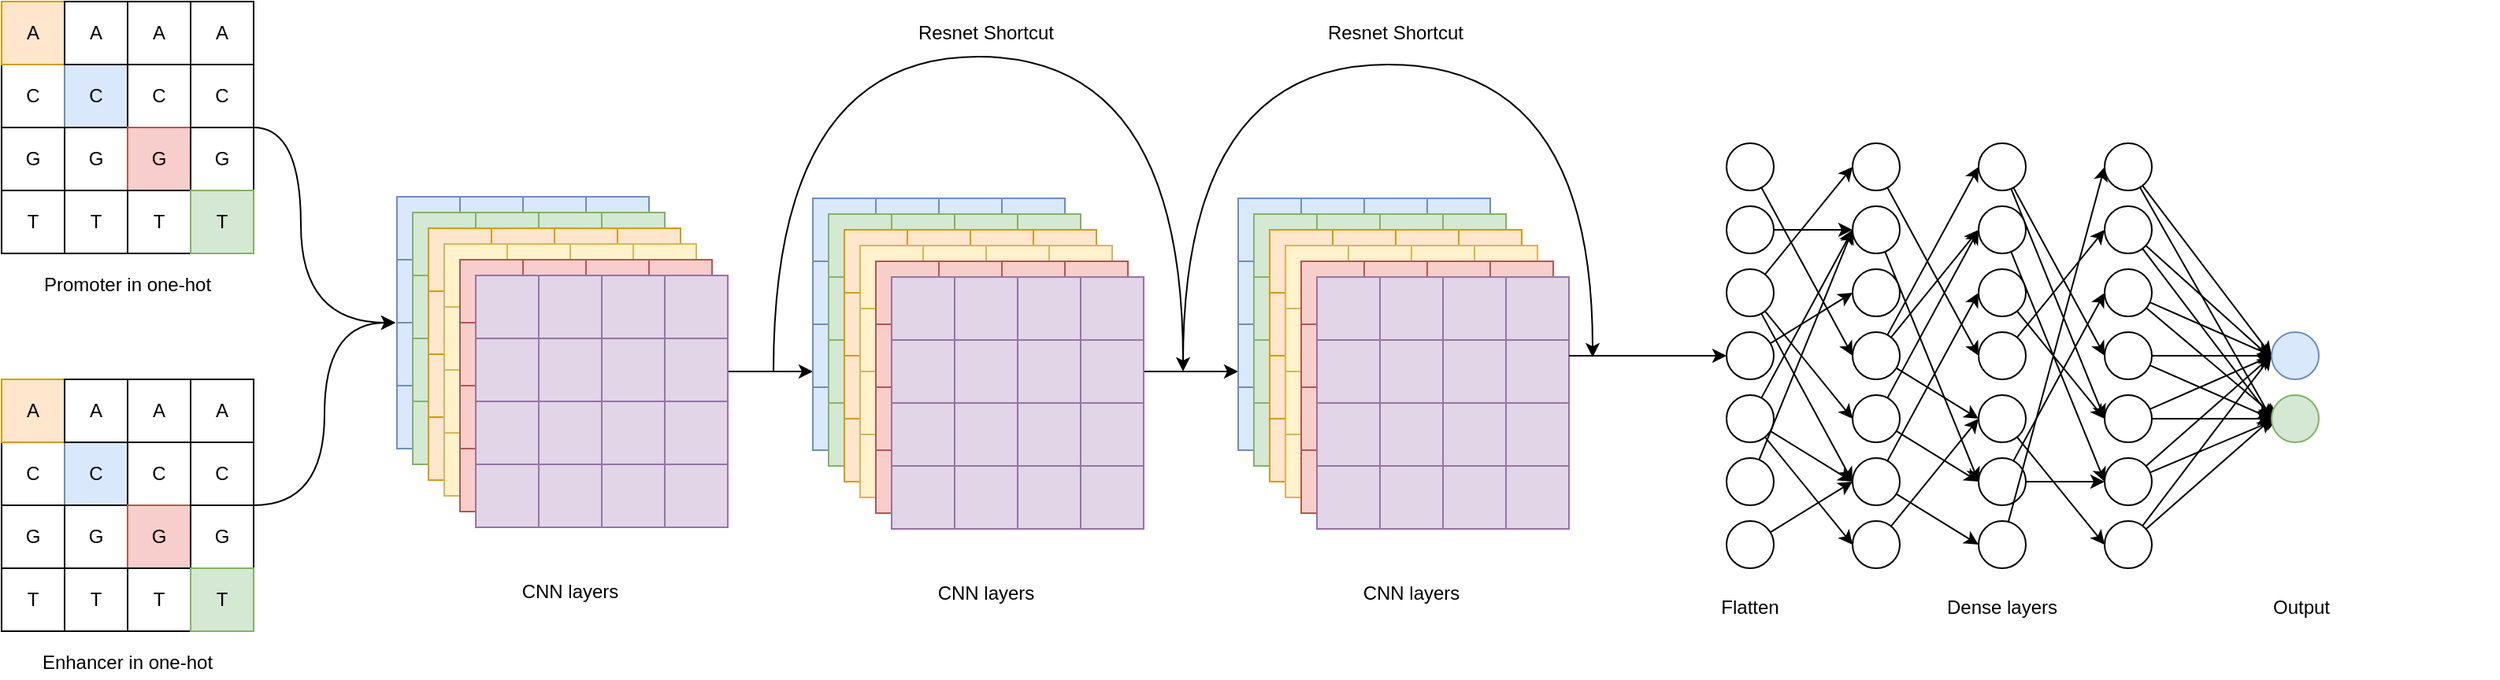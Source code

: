 <mxfile version="14.8.5" type="github">
  <diagram id="KxuiyelQ4g_LW83yEsCo" name="Page-1">
    <mxGraphModel dx="981" dy="526" grid="1" gridSize="10" guides="1" tooltips="1" connect="1" arrows="1" fold="1" page="1" pageScale="1" pageWidth="4681" pageHeight="3300" math="0" shadow="0">
      <root>
        <mxCell id="0" />
        <mxCell id="1" parent="0" />
        <mxCell id="44AiBCDxBOzTBdy34bFM-1" value="" style="rounded=0;whiteSpace=wrap;html=1;" parent="1" vertex="1">
          <mxGeometry x="80" y="80" width="40" height="160" as="geometry" />
        </mxCell>
        <mxCell id="44AiBCDxBOzTBdy34bFM-2" value="" style="rounded=0;whiteSpace=wrap;html=1;" parent="1" vertex="1">
          <mxGeometry x="80" y="120" width="40" height="40" as="geometry" />
        </mxCell>
        <mxCell id="44AiBCDxBOzTBdy34bFM-3" value="" style="rounded=0;whiteSpace=wrap;html=1;" parent="1" vertex="1">
          <mxGeometry x="80" y="160" width="40" height="40" as="geometry" />
        </mxCell>
        <mxCell id="44AiBCDxBOzTBdy34bFM-4" value="" style="rounded=0;whiteSpace=wrap;html=1;" parent="1" vertex="1">
          <mxGeometry x="80" y="200" width="40" height="40" as="geometry" />
        </mxCell>
        <mxCell id="44AiBCDxBOzTBdy34bFM-5" value="" style="rounded=0;whiteSpace=wrap;html=1;fillColor=#ffe6cc;strokeColor=#d79b00;" parent="1" vertex="1">
          <mxGeometry x="80" y="80" width="40" height="40" as="geometry" />
        </mxCell>
        <mxCell id="44AiBCDxBOzTBdy34bFM-6" value="&lt;div&gt;A&lt;/div&gt;" style="text;html=1;strokeColor=none;fillColor=none;align=center;verticalAlign=middle;whiteSpace=wrap;rounded=0;" parent="1" vertex="1">
          <mxGeometry x="80" y="90" width="40" height="20" as="geometry" />
        </mxCell>
        <mxCell id="44AiBCDxBOzTBdy34bFM-7" value="C" style="text;html=1;strokeColor=none;fillColor=none;align=center;verticalAlign=middle;whiteSpace=wrap;rounded=0;" parent="1" vertex="1">
          <mxGeometry x="80" y="130" width="40" height="20" as="geometry" />
        </mxCell>
        <mxCell id="44AiBCDxBOzTBdy34bFM-8" value="G" style="text;html=1;strokeColor=none;fillColor=none;align=center;verticalAlign=middle;whiteSpace=wrap;rounded=0;" parent="1" vertex="1">
          <mxGeometry x="80" y="170" width="40" height="20" as="geometry" />
        </mxCell>
        <mxCell id="44AiBCDxBOzTBdy34bFM-9" value="T" style="text;html=1;strokeColor=none;fillColor=none;align=center;verticalAlign=middle;whiteSpace=wrap;rounded=0;" parent="1" vertex="1">
          <mxGeometry x="80" y="210" width="40" height="20" as="geometry" />
        </mxCell>
        <mxCell id="44AiBCDxBOzTBdy34bFM-11" value="" style="rounded=0;whiteSpace=wrap;html=1;" parent="1" vertex="1">
          <mxGeometry x="120" y="80" width="40" height="160" as="geometry" />
        </mxCell>
        <mxCell id="44AiBCDxBOzTBdy34bFM-12" value="" style="rounded=0;whiteSpace=wrap;html=1;fillColor=#dae8fc;strokeColor=#6c8ebf;" parent="1" vertex="1">
          <mxGeometry x="120" y="120" width="40" height="40" as="geometry" />
        </mxCell>
        <mxCell id="44AiBCDxBOzTBdy34bFM-13" value="" style="rounded=0;whiteSpace=wrap;html=1;" parent="1" vertex="1">
          <mxGeometry x="120" y="160" width="40" height="40" as="geometry" />
        </mxCell>
        <mxCell id="44AiBCDxBOzTBdy34bFM-14" value="" style="rounded=0;whiteSpace=wrap;html=1;" parent="1" vertex="1">
          <mxGeometry x="120" y="200" width="40" height="40" as="geometry" />
        </mxCell>
        <mxCell id="44AiBCDxBOzTBdy34bFM-15" value="" style="rounded=0;whiteSpace=wrap;html=1;" parent="1" vertex="1">
          <mxGeometry x="120" y="80" width="40" height="40" as="geometry" />
        </mxCell>
        <mxCell id="44AiBCDxBOzTBdy34bFM-16" value="&lt;div&gt;A&lt;/div&gt;" style="text;html=1;strokeColor=none;fillColor=none;align=center;verticalAlign=middle;whiteSpace=wrap;rounded=0;" parent="1" vertex="1">
          <mxGeometry x="120" y="90" width="40" height="20" as="geometry" />
        </mxCell>
        <mxCell id="44AiBCDxBOzTBdy34bFM-17" value="C" style="text;html=1;strokeColor=none;fillColor=none;align=center;verticalAlign=middle;whiteSpace=wrap;rounded=0;" parent="1" vertex="1">
          <mxGeometry x="120" y="130" width="40" height="20" as="geometry" />
        </mxCell>
        <mxCell id="44AiBCDxBOzTBdy34bFM-18" value="G" style="text;html=1;strokeColor=none;fillColor=none;align=center;verticalAlign=middle;whiteSpace=wrap;rounded=0;" parent="1" vertex="1">
          <mxGeometry x="120" y="170" width="40" height="20" as="geometry" />
        </mxCell>
        <mxCell id="44AiBCDxBOzTBdy34bFM-19" value="T" style="text;html=1;strokeColor=none;fillColor=none;align=center;verticalAlign=middle;whiteSpace=wrap;rounded=0;" parent="1" vertex="1">
          <mxGeometry x="120" y="210" width="40" height="20" as="geometry" />
        </mxCell>
        <mxCell id="44AiBCDxBOzTBdy34bFM-20" value="" style="rounded=0;whiteSpace=wrap;html=1;" parent="1" vertex="1">
          <mxGeometry x="120" y="80" width="40" height="160" as="geometry" />
        </mxCell>
        <mxCell id="44AiBCDxBOzTBdy34bFM-21" value="" style="rounded=0;whiteSpace=wrap;html=1;fillColor=#dae8fc;strokeColor=#6c8ebf;" parent="1" vertex="1">
          <mxGeometry x="120" y="120" width="40" height="40" as="geometry" />
        </mxCell>
        <mxCell id="44AiBCDxBOzTBdy34bFM-22" value="" style="rounded=0;whiteSpace=wrap;html=1;" parent="1" vertex="1">
          <mxGeometry x="120" y="160" width="40" height="40" as="geometry" />
        </mxCell>
        <mxCell id="44AiBCDxBOzTBdy34bFM-23" value="" style="rounded=0;whiteSpace=wrap;html=1;" parent="1" vertex="1">
          <mxGeometry x="120" y="200" width="40" height="40" as="geometry" />
        </mxCell>
        <mxCell id="44AiBCDxBOzTBdy34bFM-24" value="" style="rounded=0;whiteSpace=wrap;html=1;" parent="1" vertex="1">
          <mxGeometry x="120" y="80" width="40" height="40" as="geometry" />
        </mxCell>
        <mxCell id="44AiBCDxBOzTBdy34bFM-25" value="&lt;div&gt;A&lt;/div&gt;" style="text;html=1;strokeColor=none;fillColor=none;align=center;verticalAlign=middle;whiteSpace=wrap;rounded=0;" parent="1" vertex="1">
          <mxGeometry x="120" y="90" width="40" height="20" as="geometry" />
        </mxCell>
        <mxCell id="44AiBCDxBOzTBdy34bFM-26" value="C" style="text;html=1;strokeColor=none;fillColor=none;align=center;verticalAlign=middle;whiteSpace=wrap;rounded=0;" parent="1" vertex="1">
          <mxGeometry x="120" y="130" width="40" height="20" as="geometry" />
        </mxCell>
        <mxCell id="44AiBCDxBOzTBdy34bFM-27" value="G" style="text;html=1;strokeColor=none;fillColor=none;align=center;verticalAlign=middle;whiteSpace=wrap;rounded=0;" parent="1" vertex="1">
          <mxGeometry x="120" y="170" width="40" height="20" as="geometry" />
        </mxCell>
        <mxCell id="44AiBCDxBOzTBdy34bFM-28" value="T" style="text;html=1;strokeColor=none;fillColor=none;align=center;verticalAlign=middle;whiteSpace=wrap;rounded=0;" parent="1" vertex="1">
          <mxGeometry x="120" y="210" width="40" height="20" as="geometry" />
        </mxCell>
        <mxCell id="44AiBCDxBOzTBdy34bFM-29" value="" style="rounded=0;whiteSpace=wrap;html=1;" parent="1" vertex="1">
          <mxGeometry x="160" y="80" width="40" height="160" as="geometry" />
        </mxCell>
        <mxCell id="44AiBCDxBOzTBdy34bFM-30" value="" style="rounded=0;whiteSpace=wrap;html=1;fillColor=#dae8fc;strokeColor=#6c8ebf;" parent="1" vertex="1">
          <mxGeometry x="160" y="120" width="40" height="40" as="geometry" />
        </mxCell>
        <mxCell id="44AiBCDxBOzTBdy34bFM-31" value="" style="rounded=0;whiteSpace=wrap;html=1;" parent="1" vertex="1">
          <mxGeometry x="160" y="160" width="40" height="40" as="geometry" />
        </mxCell>
        <mxCell id="44AiBCDxBOzTBdy34bFM-32" value="" style="rounded=0;whiteSpace=wrap;html=1;" parent="1" vertex="1">
          <mxGeometry x="160" y="200" width="40" height="40" as="geometry" />
        </mxCell>
        <mxCell id="44AiBCDxBOzTBdy34bFM-33" value="" style="rounded=0;whiteSpace=wrap;html=1;" parent="1" vertex="1">
          <mxGeometry x="160" y="80" width="40" height="40" as="geometry" />
        </mxCell>
        <mxCell id="44AiBCDxBOzTBdy34bFM-34" value="&lt;div&gt;A&lt;/div&gt;" style="text;html=1;strokeColor=none;fillColor=none;align=center;verticalAlign=middle;whiteSpace=wrap;rounded=0;" parent="1" vertex="1">
          <mxGeometry x="160" y="90" width="40" height="20" as="geometry" />
        </mxCell>
        <mxCell id="44AiBCDxBOzTBdy34bFM-35" value="C" style="text;html=1;strokeColor=none;fillColor=none;align=center;verticalAlign=middle;whiteSpace=wrap;rounded=0;" parent="1" vertex="1">
          <mxGeometry x="160" y="130" width="40" height="20" as="geometry" />
        </mxCell>
        <mxCell id="44AiBCDxBOzTBdy34bFM-36" value="G" style="text;html=1;strokeColor=none;fillColor=none;align=center;verticalAlign=middle;whiteSpace=wrap;rounded=0;" parent="1" vertex="1">
          <mxGeometry x="160" y="170" width="40" height="20" as="geometry" />
        </mxCell>
        <mxCell id="44AiBCDxBOzTBdy34bFM-37" value="T" style="text;html=1;strokeColor=none;fillColor=none;align=center;verticalAlign=middle;whiteSpace=wrap;rounded=0;" parent="1" vertex="1">
          <mxGeometry x="160" y="210" width="40" height="20" as="geometry" />
        </mxCell>
        <mxCell id="44AiBCDxBOzTBdy34bFM-38" value="" style="rounded=0;whiteSpace=wrap;html=1;" parent="1" vertex="1">
          <mxGeometry x="160" y="80" width="40" height="160" as="geometry" />
        </mxCell>
        <mxCell id="44AiBCDxBOzTBdy34bFM-39" value="" style="rounded=0;whiteSpace=wrap;html=1;" parent="1" vertex="1">
          <mxGeometry x="160" y="120" width="40" height="40" as="geometry" />
        </mxCell>
        <mxCell id="44AiBCDxBOzTBdy34bFM-40" value="" style="rounded=0;whiteSpace=wrap;html=1;fillColor=#f8cecc;strokeColor=#b85450;" parent="1" vertex="1">
          <mxGeometry x="160" y="160" width="40" height="40" as="geometry" />
        </mxCell>
        <mxCell id="44AiBCDxBOzTBdy34bFM-41" value="" style="rounded=0;whiteSpace=wrap;html=1;" parent="1" vertex="1">
          <mxGeometry x="160" y="200" width="40" height="40" as="geometry" />
        </mxCell>
        <mxCell id="44AiBCDxBOzTBdy34bFM-42" value="" style="rounded=0;whiteSpace=wrap;html=1;" parent="1" vertex="1">
          <mxGeometry x="160" y="80" width="40" height="40" as="geometry" />
        </mxCell>
        <mxCell id="44AiBCDxBOzTBdy34bFM-43" value="&lt;div&gt;A&lt;/div&gt;" style="text;html=1;strokeColor=none;fillColor=none;align=center;verticalAlign=middle;whiteSpace=wrap;rounded=0;" parent="1" vertex="1">
          <mxGeometry x="160" y="90" width="40" height="20" as="geometry" />
        </mxCell>
        <mxCell id="44AiBCDxBOzTBdy34bFM-44" value="C" style="text;html=1;strokeColor=none;fillColor=none;align=center;verticalAlign=middle;whiteSpace=wrap;rounded=0;" parent="1" vertex="1">
          <mxGeometry x="160" y="130" width="40" height="20" as="geometry" />
        </mxCell>
        <mxCell id="44AiBCDxBOzTBdy34bFM-45" value="G" style="text;html=1;strokeColor=none;fillColor=none;align=center;verticalAlign=middle;whiteSpace=wrap;rounded=0;" parent="1" vertex="1">
          <mxGeometry x="160" y="170" width="40" height="20" as="geometry" />
        </mxCell>
        <mxCell id="44AiBCDxBOzTBdy34bFM-46" value="T" style="text;html=1;strokeColor=none;fillColor=none;align=center;verticalAlign=middle;whiteSpace=wrap;rounded=0;" parent="1" vertex="1">
          <mxGeometry x="160" y="210" width="40" height="20" as="geometry" />
        </mxCell>
        <mxCell id="44AiBCDxBOzTBdy34bFM-47" value="" style="rounded=0;whiteSpace=wrap;html=1;" parent="1" vertex="1">
          <mxGeometry x="200" y="80" width="40" height="160" as="geometry" />
        </mxCell>
        <mxCell id="44AiBCDxBOzTBdy34bFM-48" value="" style="rounded=0;whiteSpace=wrap;html=1;fillColor=#dae8fc;strokeColor=#6c8ebf;" parent="1" vertex="1">
          <mxGeometry x="200" y="120" width="40" height="40" as="geometry" />
        </mxCell>
        <mxCell id="44AiBCDxBOzTBdy34bFM-49" value="" style="rounded=0;whiteSpace=wrap;html=1;" parent="1" vertex="1">
          <mxGeometry x="200" y="160" width="40" height="40" as="geometry" />
        </mxCell>
        <mxCell id="44AiBCDxBOzTBdy34bFM-50" value="" style="rounded=0;whiteSpace=wrap;html=1;" parent="1" vertex="1">
          <mxGeometry x="200" y="200" width="40" height="40" as="geometry" />
        </mxCell>
        <mxCell id="44AiBCDxBOzTBdy34bFM-51" value="" style="rounded=0;whiteSpace=wrap;html=1;" parent="1" vertex="1">
          <mxGeometry x="200" y="80" width="40" height="40" as="geometry" />
        </mxCell>
        <mxCell id="44AiBCDxBOzTBdy34bFM-52" value="&lt;div&gt;A&lt;/div&gt;" style="text;html=1;strokeColor=none;fillColor=none;align=center;verticalAlign=middle;whiteSpace=wrap;rounded=0;" parent="1" vertex="1">
          <mxGeometry x="200" y="90" width="40" height="20" as="geometry" />
        </mxCell>
        <mxCell id="44AiBCDxBOzTBdy34bFM-53" value="C" style="text;html=1;strokeColor=none;fillColor=none;align=center;verticalAlign=middle;whiteSpace=wrap;rounded=0;" parent="1" vertex="1">
          <mxGeometry x="200" y="130" width="40" height="20" as="geometry" />
        </mxCell>
        <mxCell id="44AiBCDxBOzTBdy34bFM-54" value="G" style="text;html=1;strokeColor=none;fillColor=none;align=center;verticalAlign=middle;whiteSpace=wrap;rounded=0;" parent="1" vertex="1">
          <mxGeometry x="200" y="170" width="40" height="20" as="geometry" />
        </mxCell>
        <mxCell id="44AiBCDxBOzTBdy34bFM-55" value="T" style="text;html=1;strokeColor=none;fillColor=none;align=center;verticalAlign=middle;whiteSpace=wrap;rounded=0;" parent="1" vertex="1">
          <mxGeometry x="200" y="210" width="40" height="20" as="geometry" />
        </mxCell>
        <mxCell id="44AiBCDxBOzTBdy34bFM-56" value="" style="rounded=0;whiteSpace=wrap;html=1;" parent="1" vertex="1">
          <mxGeometry x="200" y="80" width="40" height="160" as="geometry" />
        </mxCell>
        <mxCell id="44AiBCDxBOzTBdy34bFM-57" value="" style="rounded=0;whiteSpace=wrap;html=1;" parent="1" vertex="1">
          <mxGeometry x="200" y="120" width="40" height="40" as="geometry" />
        </mxCell>
        <mxCell id="44AiBCDxBOzTBdy34bFM-58" value="" style="rounded=0;whiteSpace=wrap;html=1;" parent="1" vertex="1">
          <mxGeometry x="200" y="160" width="40" height="40" as="geometry" />
        </mxCell>
        <mxCell id="44AiBCDxBOzTBdy34bFM-59" value="" style="rounded=0;whiteSpace=wrap;html=1;fillColor=#d5e8d4;strokeColor=#82b366;" parent="1" vertex="1">
          <mxGeometry x="200" y="200" width="40" height="40" as="geometry" />
        </mxCell>
        <mxCell id="44AiBCDxBOzTBdy34bFM-60" value="" style="rounded=0;whiteSpace=wrap;html=1;" parent="1" vertex="1">
          <mxGeometry x="200" y="80" width="40" height="40" as="geometry" />
        </mxCell>
        <mxCell id="44AiBCDxBOzTBdy34bFM-61" value="&lt;div&gt;A&lt;/div&gt;" style="text;html=1;strokeColor=none;fillColor=none;align=center;verticalAlign=middle;whiteSpace=wrap;rounded=0;" parent="1" vertex="1">
          <mxGeometry x="200" y="90" width="40" height="20" as="geometry" />
        </mxCell>
        <mxCell id="sUNE9Ao9WOD159sY9nD--51" style="edgeStyle=orthogonalEdgeStyle;curved=1;rounded=0;orthogonalLoop=1;jettySize=auto;html=1;entryX=0;entryY=0;entryDx=0;entryDy=0;exitX=1;exitY=0;exitDx=0;exitDy=0;" parent="1" source="44AiBCDxBOzTBdy34bFM-58" edge="1">
          <mxGeometry relative="1" as="geometry">
            <Array as="points">
              <mxPoint x="270" y="160" />
              <mxPoint x="270" y="284" />
            </Array>
            <mxPoint x="330" y="284" as="targetPoint" />
          </mxGeometry>
        </mxCell>
        <mxCell id="44AiBCDxBOzTBdy34bFM-62" value="C" style="text;html=1;align=center;verticalAlign=middle;whiteSpace=wrap;rounded=0;" parent="1" vertex="1">
          <mxGeometry x="200" y="130" width="40" height="20" as="geometry" />
        </mxCell>
        <mxCell id="44AiBCDxBOzTBdy34bFM-63" value="G" style="text;html=1;strokeColor=none;fillColor=none;align=center;verticalAlign=middle;whiteSpace=wrap;rounded=0;" parent="1" vertex="1">
          <mxGeometry x="200" y="170" width="40" height="20" as="geometry" />
        </mxCell>
        <mxCell id="44AiBCDxBOzTBdy34bFM-64" value="T" style="text;html=1;strokeColor=none;fillColor=none;align=center;verticalAlign=middle;whiteSpace=wrap;rounded=0;" parent="1" vertex="1">
          <mxGeometry x="200" y="210" width="40" height="20" as="geometry" />
        </mxCell>
        <mxCell id="44AiBCDxBOzTBdy34bFM-65" value="&lt;div&gt;Promoter in one-hot&lt;/div&gt;" style="text;html=1;strokeColor=none;fillColor=none;align=center;verticalAlign=middle;whiteSpace=wrap;rounded=0;" parent="1" vertex="1">
          <mxGeometry x="80" y="250" width="160" height="20" as="geometry" />
        </mxCell>
        <mxCell id="44AiBCDxBOzTBdy34bFM-66" value="" style="rounded=0;whiteSpace=wrap;html=1;" parent="1" vertex="1">
          <mxGeometry x="80" y="320" width="40" height="160" as="geometry" />
        </mxCell>
        <mxCell id="44AiBCDxBOzTBdy34bFM-67" value="" style="rounded=0;whiteSpace=wrap;html=1;" parent="1" vertex="1">
          <mxGeometry x="80" y="360" width="40" height="40" as="geometry" />
        </mxCell>
        <mxCell id="44AiBCDxBOzTBdy34bFM-68" value="" style="rounded=0;whiteSpace=wrap;html=1;" parent="1" vertex="1">
          <mxGeometry x="80" y="400" width="40" height="40" as="geometry" />
        </mxCell>
        <mxCell id="44AiBCDxBOzTBdy34bFM-69" value="" style="rounded=0;whiteSpace=wrap;html=1;" parent="1" vertex="1">
          <mxGeometry x="80" y="440" width="40" height="40" as="geometry" />
        </mxCell>
        <mxCell id="44AiBCDxBOzTBdy34bFM-70" value="" style="rounded=0;whiteSpace=wrap;html=1;fillColor=#ffe6cc;strokeColor=#d79b00;" parent="1" vertex="1">
          <mxGeometry x="80" y="320" width="40" height="40" as="geometry" />
        </mxCell>
        <mxCell id="44AiBCDxBOzTBdy34bFM-71" value="&lt;div&gt;A&lt;/div&gt;" style="text;html=1;strokeColor=none;fillColor=none;align=center;verticalAlign=middle;whiteSpace=wrap;rounded=0;" parent="1" vertex="1">
          <mxGeometry x="80" y="330" width="40" height="20" as="geometry" />
        </mxCell>
        <mxCell id="44AiBCDxBOzTBdy34bFM-72" value="C" style="text;html=1;strokeColor=none;fillColor=none;align=center;verticalAlign=middle;whiteSpace=wrap;rounded=0;" parent="1" vertex="1">
          <mxGeometry x="80" y="370" width="40" height="20" as="geometry" />
        </mxCell>
        <mxCell id="44AiBCDxBOzTBdy34bFM-73" value="G" style="text;html=1;strokeColor=none;fillColor=none;align=center;verticalAlign=middle;whiteSpace=wrap;rounded=0;" parent="1" vertex="1">
          <mxGeometry x="80" y="410" width="40" height="20" as="geometry" />
        </mxCell>
        <mxCell id="44AiBCDxBOzTBdy34bFM-74" value="T" style="text;html=1;strokeColor=none;fillColor=none;align=center;verticalAlign=middle;whiteSpace=wrap;rounded=0;" parent="1" vertex="1">
          <mxGeometry x="80" y="450" width="40" height="20" as="geometry" />
        </mxCell>
        <mxCell id="44AiBCDxBOzTBdy34bFM-75" value="" style="rounded=0;whiteSpace=wrap;html=1;" parent="1" vertex="1">
          <mxGeometry x="120" y="320" width="40" height="160" as="geometry" />
        </mxCell>
        <mxCell id="44AiBCDxBOzTBdy34bFM-76" value="" style="rounded=0;whiteSpace=wrap;html=1;fillColor=#dae8fc;strokeColor=#6c8ebf;" parent="1" vertex="1">
          <mxGeometry x="120" y="360" width="40" height="40" as="geometry" />
        </mxCell>
        <mxCell id="44AiBCDxBOzTBdy34bFM-77" value="" style="rounded=0;whiteSpace=wrap;html=1;" parent="1" vertex="1">
          <mxGeometry x="120" y="400" width="40" height="40" as="geometry" />
        </mxCell>
        <mxCell id="44AiBCDxBOzTBdy34bFM-78" value="" style="rounded=0;whiteSpace=wrap;html=1;" parent="1" vertex="1">
          <mxGeometry x="120" y="440" width="40" height="40" as="geometry" />
        </mxCell>
        <mxCell id="44AiBCDxBOzTBdy34bFM-79" value="" style="rounded=0;whiteSpace=wrap;html=1;" parent="1" vertex="1">
          <mxGeometry x="120" y="320" width="40" height="40" as="geometry" />
        </mxCell>
        <mxCell id="44AiBCDxBOzTBdy34bFM-80" value="&lt;div&gt;A&lt;/div&gt;" style="text;html=1;strokeColor=none;fillColor=none;align=center;verticalAlign=middle;whiteSpace=wrap;rounded=0;" parent="1" vertex="1">
          <mxGeometry x="120" y="330" width="40" height="20" as="geometry" />
        </mxCell>
        <mxCell id="44AiBCDxBOzTBdy34bFM-81" value="C" style="text;html=1;strokeColor=none;fillColor=none;align=center;verticalAlign=middle;whiteSpace=wrap;rounded=0;" parent="1" vertex="1">
          <mxGeometry x="120" y="370" width="40" height="20" as="geometry" />
        </mxCell>
        <mxCell id="44AiBCDxBOzTBdy34bFM-82" value="G" style="text;html=1;strokeColor=none;fillColor=none;align=center;verticalAlign=middle;whiteSpace=wrap;rounded=0;" parent="1" vertex="1">
          <mxGeometry x="120" y="410" width="40" height="20" as="geometry" />
        </mxCell>
        <mxCell id="44AiBCDxBOzTBdy34bFM-83" value="T" style="text;html=1;strokeColor=none;fillColor=none;align=center;verticalAlign=middle;whiteSpace=wrap;rounded=0;" parent="1" vertex="1">
          <mxGeometry x="120" y="450" width="40" height="20" as="geometry" />
        </mxCell>
        <mxCell id="44AiBCDxBOzTBdy34bFM-84" value="" style="rounded=0;whiteSpace=wrap;html=1;" parent="1" vertex="1">
          <mxGeometry x="120" y="320" width="40" height="160" as="geometry" />
        </mxCell>
        <mxCell id="44AiBCDxBOzTBdy34bFM-85" value="" style="rounded=0;whiteSpace=wrap;html=1;fillColor=#dae8fc;strokeColor=#6c8ebf;" parent="1" vertex="1">
          <mxGeometry x="120" y="360" width="40" height="40" as="geometry" />
        </mxCell>
        <mxCell id="44AiBCDxBOzTBdy34bFM-86" value="" style="rounded=0;whiteSpace=wrap;html=1;" parent="1" vertex="1">
          <mxGeometry x="120" y="400" width="40" height="40" as="geometry" />
        </mxCell>
        <mxCell id="44AiBCDxBOzTBdy34bFM-87" value="" style="rounded=0;whiteSpace=wrap;html=1;" parent="1" vertex="1">
          <mxGeometry x="120" y="440" width="40" height="40" as="geometry" />
        </mxCell>
        <mxCell id="44AiBCDxBOzTBdy34bFM-88" value="" style="rounded=0;whiteSpace=wrap;html=1;" parent="1" vertex="1">
          <mxGeometry x="120" y="320" width="40" height="40" as="geometry" />
        </mxCell>
        <mxCell id="44AiBCDxBOzTBdy34bFM-89" value="&lt;div&gt;A&lt;/div&gt;" style="text;html=1;strokeColor=none;fillColor=none;align=center;verticalAlign=middle;whiteSpace=wrap;rounded=0;" parent="1" vertex="1">
          <mxGeometry x="120" y="330" width="40" height="20" as="geometry" />
        </mxCell>
        <mxCell id="44AiBCDxBOzTBdy34bFM-90" value="C" style="text;html=1;strokeColor=none;fillColor=none;align=center;verticalAlign=middle;whiteSpace=wrap;rounded=0;" parent="1" vertex="1">
          <mxGeometry x="120" y="370" width="40" height="20" as="geometry" />
        </mxCell>
        <mxCell id="44AiBCDxBOzTBdy34bFM-91" value="G" style="text;html=1;strokeColor=none;fillColor=none;align=center;verticalAlign=middle;whiteSpace=wrap;rounded=0;" parent="1" vertex="1">
          <mxGeometry x="120" y="410" width="40" height="20" as="geometry" />
        </mxCell>
        <mxCell id="44AiBCDxBOzTBdy34bFM-92" value="T" style="text;html=1;strokeColor=none;fillColor=none;align=center;verticalAlign=middle;whiteSpace=wrap;rounded=0;" parent="1" vertex="1">
          <mxGeometry x="120" y="450" width="40" height="20" as="geometry" />
        </mxCell>
        <mxCell id="44AiBCDxBOzTBdy34bFM-93" value="" style="rounded=0;whiteSpace=wrap;html=1;" parent="1" vertex="1">
          <mxGeometry x="160" y="320" width="40" height="160" as="geometry" />
        </mxCell>
        <mxCell id="44AiBCDxBOzTBdy34bFM-94" value="" style="rounded=0;whiteSpace=wrap;html=1;fillColor=#dae8fc;strokeColor=#6c8ebf;" parent="1" vertex="1">
          <mxGeometry x="160" y="360" width="40" height="40" as="geometry" />
        </mxCell>
        <mxCell id="44AiBCDxBOzTBdy34bFM-95" value="" style="rounded=0;whiteSpace=wrap;html=1;" parent="1" vertex="1">
          <mxGeometry x="160" y="400" width="40" height="40" as="geometry" />
        </mxCell>
        <mxCell id="44AiBCDxBOzTBdy34bFM-96" value="" style="rounded=0;whiteSpace=wrap;html=1;" parent="1" vertex="1">
          <mxGeometry x="160" y="440" width="40" height="40" as="geometry" />
        </mxCell>
        <mxCell id="44AiBCDxBOzTBdy34bFM-97" value="" style="rounded=0;whiteSpace=wrap;html=1;" parent="1" vertex="1">
          <mxGeometry x="160" y="320" width="40" height="40" as="geometry" />
        </mxCell>
        <mxCell id="44AiBCDxBOzTBdy34bFM-98" value="&lt;div&gt;A&lt;/div&gt;" style="text;html=1;strokeColor=none;fillColor=none;align=center;verticalAlign=middle;whiteSpace=wrap;rounded=0;" parent="1" vertex="1">
          <mxGeometry x="160" y="330" width="40" height="20" as="geometry" />
        </mxCell>
        <mxCell id="44AiBCDxBOzTBdy34bFM-99" value="C" style="text;html=1;strokeColor=none;fillColor=none;align=center;verticalAlign=middle;whiteSpace=wrap;rounded=0;" parent="1" vertex="1">
          <mxGeometry x="160" y="370" width="40" height="20" as="geometry" />
        </mxCell>
        <mxCell id="44AiBCDxBOzTBdy34bFM-100" value="G" style="text;html=1;strokeColor=none;fillColor=none;align=center;verticalAlign=middle;whiteSpace=wrap;rounded=0;" parent="1" vertex="1">
          <mxGeometry x="160" y="410" width="40" height="20" as="geometry" />
        </mxCell>
        <mxCell id="44AiBCDxBOzTBdy34bFM-101" value="T" style="text;html=1;strokeColor=none;fillColor=none;align=center;verticalAlign=middle;whiteSpace=wrap;rounded=0;" parent="1" vertex="1">
          <mxGeometry x="160" y="450" width="40" height="20" as="geometry" />
        </mxCell>
        <mxCell id="44AiBCDxBOzTBdy34bFM-102" value="" style="rounded=0;whiteSpace=wrap;html=1;" parent="1" vertex="1">
          <mxGeometry x="160" y="320" width="40" height="160" as="geometry" />
        </mxCell>
        <mxCell id="44AiBCDxBOzTBdy34bFM-103" value="" style="rounded=0;whiteSpace=wrap;html=1;" parent="1" vertex="1">
          <mxGeometry x="160" y="360" width="40" height="40" as="geometry" />
        </mxCell>
        <mxCell id="44AiBCDxBOzTBdy34bFM-104" value="" style="rounded=0;whiteSpace=wrap;html=1;fillColor=#f8cecc;strokeColor=#b85450;" parent="1" vertex="1">
          <mxGeometry x="160" y="400" width="40" height="40" as="geometry" />
        </mxCell>
        <mxCell id="44AiBCDxBOzTBdy34bFM-105" value="" style="rounded=0;whiteSpace=wrap;html=1;" parent="1" vertex="1">
          <mxGeometry x="160" y="440" width="40" height="40" as="geometry" />
        </mxCell>
        <mxCell id="44AiBCDxBOzTBdy34bFM-106" value="" style="rounded=0;whiteSpace=wrap;html=1;" parent="1" vertex="1">
          <mxGeometry x="160" y="320" width="40" height="40" as="geometry" />
        </mxCell>
        <mxCell id="44AiBCDxBOzTBdy34bFM-107" value="&lt;div&gt;A&lt;/div&gt;" style="text;html=1;strokeColor=none;fillColor=none;align=center;verticalAlign=middle;whiteSpace=wrap;rounded=0;" parent="1" vertex="1">
          <mxGeometry x="160" y="330" width="40" height="20" as="geometry" />
        </mxCell>
        <mxCell id="44AiBCDxBOzTBdy34bFM-108" value="C" style="text;html=1;strokeColor=none;fillColor=none;align=center;verticalAlign=middle;whiteSpace=wrap;rounded=0;" parent="1" vertex="1">
          <mxGeometry x="160" y="370" width="40" height="20" as="geometry" />
        </mxCell>
        <mxCell id="44AiBCDxBOzTBdy34bFM-109" value="G" style="text;html=1;strokeColor=none;fillColor=none;align=center;verticalAlign=middle;whiteSpace=wrap;rounded=0;" parent="1" vertex="1">
          <mxGeometry x="160" y="410" width="40" height="20" as="geometry" />
        </mxCell>
        <mxCell id="44AiBCDxBOzTBdy34bFM-110" value="T" style="text;html=1;strokeColor=none;fillColor=none;align=center;verticalAlign=middle;whiteSpace=wrap;rounded=0;" parent="1" vertex="1">
          <mxGeometry x="160" y="450" width="40" height="20" as="geometry" />
        </mxCell>
        <mxCell id="44AiBCDxBOzTBdy34bFM-111" value="" style="rounded=0;whiteSpace=wrap;html=1;" parent="1" vertex="1">
          <mxGeometry x="200" y="320" width="40" height="160" as="geometry" />
        </mxCell>
        <mxCell id="44AiBCDxBOzTBdy34bFM-112" value="" style="rounded=0;whiteSpace=wrap;html=1;fillColor=#dae8fc;strokeColor=#6c8ebf;" parent="1" vertex="1">
          <mxGeometry x="200" y="360" width="40" height="40" as="geometry" />
        </mxCell>
        <mxCell id="44AiBCDxBOzTBdy34bFM-113" value="" style="rounded=0;whiteSpace=wrap;html=1;" parent="1" vertex="1">
          <mxGeometry x="200" y="400" width="40" height="40" as="geometry" />
        </mxCell>
        <mxCell id="44AiBCDxBOzTBdy34bFM-114" value="" style="rounded=0;whiteSpace=wrap;html=1;" parent="1" vertex="1">
          <mxGeometry x="200" y="440" width="40" height="40" as="geometry" />
        </mxCell>
        <mxCell id="44AiBCDxBOzTBdy34bFM-115" value="" style="rounded=0;whiteSpace=wrap;html=1;" parent="1" vertex="1">
          <mxGeometry x="200" y="320" width="40" height="40" as="geometry" />
        </mxCell>
        <mxCell id="44AiBCDxBOzTBdy34bFM-116" value="&lt;div&gt;A&lt;/div&gt;" style="text;html=1;strokeColor=none;fillColor=none;align=center;verticalAlign=middle;whiteSpace=wrap;rounded=0;" parent="1" vertex="1">
          <mxGeometry x="200" y="330" width="40" height="20" as="geometry" />
        </mxCell>
        <mxCell id="44AiBCDxBOzTBdy34bFM-117" value="C" style="text;html=1;strokeColor=none;fillColor=none;align=center;verticalAlign=middle;whiteSpace=wrap;rounded=0;" parent="1" vertex="1">
          <mxGeometry x="200" y="370" width="40" height="20" as="geometry" />
        </mxCell>
        <mxCell id="44AiBCDxBOzTBdy34bFM-118" value="G" style="text;html=1;strokeColor=none;fillColor=none;align=center;verticalAlign=middle;whiteSpace=wrap;rounded=0;" parent="1" vertex="1">
          <mxGeometry x="200" y="410" width="40" height="20" as="geometry" />
        </mxCell>
        <mxCell id="44AiBCDxBOzTBdy34bFM-119" value="T" style="text;html=1;strokeColor=none;fillColor=none;align=center;verticalAlign=middle;whiteSpace=wrap;rounded=0;" parent="1" vertex="1">
          <mxGeometry x="200" y="450" width="40" height="20" as="geometry" />
        </mxCell>
        <mxCell id="44AiBCDxBOzTBdy34bFM-120" value="" style="rounded=0;whiteSpace=wrap;html=1;" parent="1" vertex="1">
          <mxGeometry x="200" y="320" width="40" height="160" as="geometry" />
        </mxCell>
        <mxCell id="44AiBCDxBOzTBdy34bFM-121" value="" style="rounded=0;whiteSpace=wrap;html=1;" parent="1" vertex="1">
          <mxGeometry x="200" y="360" width="40" height="40" as="geometry" />
        </mxCell>
        <mxCell id="44AiBCDxBOzTBdy34bFM-122" value="" style="rounded=0;whiteSpace=wrap;html=1;" parent="1" vertex="1">
          <mxGeometry x="200" y="400" width="40" height="40" as="geometry" />
        </mxCell>
        <mxCell id="44AiBCDxBOzTBdy34bFM-123" value="" style="rounded=0;whiteSpace=wrap;html=1;fillColor=#d5e8d4;strokeColor=#82b366;" parent="1" vertex="1">
          <mxGeometry x="200" y="440" width="40" height="40" as="geometry" />
        </mxCell>
        <mxCell id="44AiBCDxBOzTBdy34bFM-124" value="" style="rounded=0;whiteSpace=wrap;html=1;" parent="1" vertex="1">
          <mxGeometry x="200" y="320" width="40" height="40" as="geometry" />
        </mxCell>
        <mxCell id="44AiBCDxBOzTBdy34bFM-125" value="&lt;div&gt;A&lt;/div&gt;" style="text;html=1;strokeColor=none;fillColor=none;align=center;verticalAlign=middle;whiteSpace=wrap;rounded=0;" parent="1" vertex="1">
          <mxGeometry x="200" y="330" width="40" height="20" as="geometry" />
        </mxCell>
        <mxCell id="sUNE9Ao9WOD159sY9nD--52" style="edgeStyle=orthogonalEdgeStyle;curved=1;rounded=0;orthogonalLoop=1;jettySize=auto;html=1;entryX=0;entryY=0;entryDx=0;entryDy=0;exitX=1;exitY=0;exitDx=0;exitDy=0;" parent="1" source="44AiBCDxBOzTBdy34bFM-122" edge="1">
          <mxGeometry relative="1" as="geometry">
            <Array as="points">
              <mxPoint x="285" y="400" />
              <mxPoint x="285" y="284" />
            </Array>
            <mxPoint x="330" y="284" as="targetPoint" />
          </mxGeometry>
        </mxCell>
        <mxCell id="44AiBCDxBOzTBdy34bFM-126" value="C" style="text;html=1;align=center;verticalAlign=middle;whiteSpace=wrap;rounded=0;" parent="1" vertex="1">
          <mxGeometry x="200" y="370" width="40" height="20" as="geometry" />
        </mxCell>
        <mxCell id="44AiBCDxBOzTBdy34bFM-127" value="G" style="text;html=1;strokeColor=none;fillColor=none;align=center;verticalAlign=middle;whiteSpace=wrap;rounded=0;" parent="1" vertex="1">
          <mxGeometry x="200" y="410" width="40" height="20" as="geometry" />
        </mxCell>
        <mxCell id="44AiBCDxBOzTBdy34bFM-128" value="T" style="text;html=1;strokeColor=none;fillColor=none;align=center;verticalAlign=middle;whiteSpace=wrap;rounded=0;" parent="1" vertex="1">
          <mxGeometry x="200" y="450" width="40" height="20" as="geometry" />
        </mxCell>
        <mxCell id="44AiBCDxBOzTBdy34bFM-129" value="&lt;div&gt;Enhancer in one-hot&lt;/div&gt;" style="text;html=1;strokeColor=none;fillColor=none;align=center;verticalAlign=middle;whiteSpace=wrap;rounded=0;" parent="1" vertex="1">
          <mxGeometry x="80" y="490" width="160" height="20" as="geometry" />
        </mxCell>
        <mxCell id="kqRgGIrwKwdqKhj7u-J3-1" value="" style="rounded=0;whiteSpace=wrap;html=1;fillColor=#dae8fc;strokeColor=#6c8ebf;" vertex="1" parent="1">
          <mxGeometry x="331" y="204" width="40" height="40" as="geometry" />
        </mxCell>
        <mxCell id="kqRgGIrwKwdqKhj7u-J3-2" value="" style="rounded=0;whiteSpace=wrap;html=1;fillColor=#dae8fc;strokeColor=#6c8ebf;" vertex="1" parent="1">
          <mxGeometry x="371" y="204" width="40" height="40" as="geometry" />
        </mxCell>
        <mxCell id="kqRgGIrwKwdqKhj7u-J3-3" value="" style="rounded=0;whiteSpace=wrap;html=1;fillColor=#dae8fc;strokeColor=#6c8ebf;" vertex="1" parent="1">
          <mxGeometry x="411" y="204" width="40" height="40" as="geometry" />
        </mxCell>
        <mxCell id="kqRgGIrwKwdqKhj7u-J3-4" value="" style="rounded=0;whiteSpace=wrap;html=1;fillColor=#dae8fc;strokeColor=#6c8ebf;" vertex="1" parent="1">
          <mxGeometry x="451" y="204" width="40" height="40" as="geometry" />
        </mxCell>
        <mxCell id="kqRgGIrwKwdqKhj7u-J3-5" value="" style="rounded=0;whiteSpace=wrap;html=1;fillColor=#dae8fc;strokeColor=#6c8ebf;" vertex="1" parent="1">
          <mxGeometry x="331" y="244" width="40" height="40" as="geometry" />
        </mxCell>
        <mxCell id="kqRgGIrwKwdqKhj7u-J3-6" value="" style="rounded=0;whiteSpace=wrap;html=1;fillColor=#dae8fc;strokeColor=#6c8ebf;" vertex="1" parent="1">
          <mxGeometry x="371" y="244" width="40" height="40" as="geometry" />
        </mxCell>
        <mxCell id="kqRgGIrwKwdqKhj7u-J3-7" value="" style="rounded=0;whiteSpace=wrap;html=1;fillColor=#dae8fc;strokeColor=#6c8ebf;" vertex="1" parent="1">
          <mxGeometry x="411" y="244" width="40" height="40" as="geometry" />
        </mxCell>
        <mxCell id="kqRgGIrwKwdqKhj7u-J3-8" value="" style="rounded=0;whiteSpace=wrap;html=1;fillColor=#dae8fc;strokeColor=#6c8ebf;" vertex="1" parent="1">
          <mxGeometry x="451" y="244" width="40" height="40" as="geometry" />
        </mxCell>
        <mxCell id="kqRgGIrwKwdqKhj7u-J3-9" value="" style="rounded=0;whiteSpace=wrap;html=1;fillColor=#dae8fc;strokeColor=#6c8ebf;" vertex="1" parent="1">
          <mxGeometry x="491" y="244" width="40" height="40" as="geometry" />
        </mxCell>
        <mxCell id="kqRgGIrwKwdqKhj7u-J3-10" value="" style="rounded=0;whiteSpace=wrap;html=1;fillColor=#dae8fc;strokeColor=#6c8ebf;" vertex="1" parent="1">
          <mxGeometry x="331" y="284" width="40" height="40" as="geometry" />
        </mxCell>
        <mxCell id="kqRgGIrwKwdqKhj7u-J3-11" value="" style="rounded=0;whiteSpace=wrap;html=1;fillColor=#dae8fc;strokeColor=#6c8ebf;" vertex="1" parent="1">
          <mxGeometry x="371" y="284" width="40" height="40" as="geometry" />
        </mxCell>
        <mxCell id="kqRgGIrwKwdqKhj7u-J3-12" value="" style="rounded=0;whiteSpace=wrap;html=1;fillColor=#dae8fc;strokeColor=#6c8ebf;" vertex="1" parent="1">
          <mxGeometry x="411" y="284" width="40" height="40" as="geometry" />
        </mxCell>
        <mxCell id="kqRgGIrwKwdqKhj7u-J3-13" value="" style="rounded=0;whiteSpace=wrap;html=1;fillColor=#dae8fc;strokeColor=#6c8ebf;" vertex="1" parent="1">
          <mxGeometry x="451" y="284" width="40" height="40" as="geometry" />
        </mxCell>
        <mxCell id="kqRgGIrwKwdqKhj7u-J3-14" value="" style="rounded=0;whiteSpace=wrap;html=1;fillColor=#dae8fc;strokeColor=#6c8ebf;" vertex="1" parent="1">
          <mxGeometry x="491" y="284" width="40" height="40" as="geometry" />
        </mxCell>
        <mxCell id="kqRgGIrwKwdqKhj7u-J3-15" value="" style="rounded=0;whiteSpace=wrap;html=1;fillColor=#dae8fc;strokeColor=#6c8ebf;" vertex="1" parent="1">
          <mxGeometry x="331" y="324" width="40" height="40" as="geometry" />
        </mxCell>
        <mxCell id="kqRgGIrwKwdqKhj7u-J3-16" value="" style="rounded=0;whiteSpace=wrap;html=1;fillColor=#dae8fc;strokeColor=#6c8ebf;" vertex="1" parent="1">
          <mxGeometry x="371" y="324" width="40" height="40" as="geometry" />
        </mxCell>
        <mxCell id="kqRgGIrwKwdqKhj7u-J3-17" value="" style="rounded=0;whiteSpace=wrap;html=1;fillColor=#dae8fc;strokeColor=#6c8ebf;" vertex="1" parent="1">
          <mxGeometry x="411" y="324" width="40" height="40" as="geometry" />
        </mxCell>
        <mxCell id="kqRgGIrwKwdqKhj7u-J3-18" value="" style="rounded=0;whiteSpace=wrap;html=1;fillColor=#dae8fc;strokeColor=#6c8ebf;" vertex="1" parent="1">
          <mxGeometry x="451" y="324" width="40" height="40" as="geometry" />
        </mxCell>
        <mxCell id="kqRgGIrwKwdqKhj7u-J3-19" value="" style="rounded=0;whiteSpace=wrap;html=1;fillColor=#dae8fc;strokeColor=#6c8ebf;" vertex="1" parent="1">
          <mxGeometry x="491" y="324" width="40" height="40" as="geometry" />
        </mxCell>
        <mxCell id="kqRgGIrwKwdqKhj7u-J3-20" value="" style="rounded=0;whiteSpace=wrap;html=1;fillColor=#d5e8d4;strokeColor=#82b366;" vertex="1" parent="1">
          <mxGeometry x="341" y="214" width="40" height="40" as="geometry" />
        </mxCell>
        <mxCell id="kqRgGIrwKwdqKhj7u-J3-21" value="" style="rounded=0;whiteSpace=wrap;html=1;fillColor=#d5e8d4;strokeColor=#82b366;" vertex="1" parent="1">
          <mxGeometry x="381" y="214" width="40" height="40" as="geometry" />
        </mxCell>
        <mxCell id="kqRgGIrwKwdqKhj7u-J3-22" value="" style="rounded=0;whiteSpace=wrap;html=1;fillColor=#d5e8d4;strokeColor=#82b366;" vertex="1" parent="1">
          <mxGeometry x="421" y="214" width="40" height="40" as="geometry" />
        </mxCell>
        <mxCell id="kqRgGIrwKwdqKhj7u-J3-23" value="" style="rounded=0;whiteSpace=wrap;html=1;fillColor=#d5e8d4;strokeColor=#82b366;" vertex="1" parent="1">
          <mxGeometry x="461" y="214" width="40" height="40" as="geometry" />
        </mxCell>
        <mxCell id="kqRgGIrwKwdqKhj7u-J3-24" value="" style="rounded=0;whiteSpace=wrap;html=1;fillColor=#d5e8d4;strokeColor=#82b366;" vertex="1" parent="1">
          <mxGeometry x="341" y="254" width="40" height="40" as="geometry" />
        </mxCell>
        <mxCell id="kqRgGIrwKwdqKhj7u-J3-25" value="" style="rounded=0;whiteSpace=wrap;html=1;fillColor=#d5e8d4;strokeColor=#82b366;" vertex="1" parent="1">
          <mxGeometry x="381" y="254" width="40" height="40" as="geometry" />
        </mxCell>
        <mxCell id="kqRgGIrwKwdqKhj7u-J3-26" value="" style="rounded=0;whiteSpace=wrap;html=1;fillColor=#d5e8d4;strokeColor=#82b366;" vertex="1" parent="1">
          <mxGeometry x="421" y="254" width="40" height="40" as="geometry" />
        </mxCell>
        <mxCell id="kqRgGIrwKwdqKhj7u-J3-27" value="" style="rounded=0;whiteSpace=wrap;html=1;fillColor=#d5e8d4;strokeColor=#82b366;" vertex="1" parent="1">
          <mxGeometry x="461" y="254" width="40" height="40" as="geometry" />
        </mxCell>
        <mxCell id="kqRgGIrwKwdqKhj7u-J3-28" value="" style="rounded=0;whiteSpace=wrap;html=1;fillColor=#d5e8d4;strokeColor=#82b366;" vertex="1" parent="1">
          <mxGeometry x="501" y="254" width="40" height="40" as="geometry" />
        </mxCell>
        <mxCell id="kqRgGIrwKwdqKhj7u-J3-29" value="" style="rounded=0;whiteSpace=wrap;html=1;fillColor=#d5e8d4;strokeColor=#82b366;" vertex="1" parent="1">
          <mxGeometry x="341" y="294" width="40" height="40" as="geometry" />
        </mxCell>
        <mxCell id="kqRgGIrwKwdqKhj7u-J3-30" value="" style="rounded=0;whiteSpace=wrap;html=1;fillColor=#d5e8d4;strokeColor=#82b366;" vertex="1" parent="1">
          <mxGeometry x="381" y="294" width="40" height="40" as="geometry" />
        </mxCell>
        <mxCell id="kqRgGIrwKwdqKhj7u-J3-31" value="" style="rounded=0;whiteSpace=wrap;html=1;fillColor=#d5e8d4;strokeColor=#82b366;" vertex="1" parent="1">
          <mxGeometry x="421" y="294" width="40" height="40" as="geometry" />
        </mxCell>
        <mxCell id="kqRgGIrwKwdqKhj7u-J3-32" value="" style="rounded=0;whiteSpace=wrap;html=1;fillColor=#d5e8d4;strokeColor=#82b366;" vertex="1" parent="1">
          <mxGeometry x="461" y="294" width="40" height="40" as="geometry" />
        </mxCell>
        <mxCell id="kqRgGIrwKwdqKhj7u-J3-33" value="" style="rounded=0;whiteSpace=wrap;html=1;fillColor=#d5e8d4;strokeColor=#82b366;" vertex="1" parent="1">
          <mxGeometry x="501" y="294" width="40" height="40" as="geometry" />
        </mxCell>
        <mxCell id="kqRgGIrwKwdqKhj7u-J3-34" value="" style="rounded=0;whiteSpace=wrap;html=1;fillColor=#d5e8d4;strokeColor=#82b366;" vertex="1" parent="1">
          <mxGeometry x="341" y="334" width="40" height="40" as="geometry" />
        </mxCell>
        <mxCell id="kqRgGIrwKwdqKhj7u-J3-35" value="" style="rounded=0;whiteSpace=wrap;html=1;fillColor=#d5e8d4;strokeColor=#82b366;" vertex="1" parent="1">
          <mxGeometry x="381" y="334" width="40" height="40" as="geometry" />
        </mxCell>
        <mxCell id="kqRgGIrwKwdqKhj7u-J3-36" value="" style="rounded=0;whiteSpace=wrap;html=1;fillColor=#d5e8d4;strokeColor=#82b366;" vertex="1" parent="1">
          <mxGeometry x="421" y="334" width="40" height="40" as="geometry" />
        </mxCell>
        <mxCell id="kqRgGIrwKwdqKhj7u-J3-37" value="" style="rounded=0;whiteSpace=wrap;html=1;fillColor=#d5e8d4;strokeColor=#82b366;" vertex="1" parent="1">
          <mxGeometry x="461" y="334" width="40" height="40" as="geometry" />
        </mxCell>
        <mxCell id="kqRgGIrwKwdqKhj7u-J3-38" value="" style="rounded=0;whiteSpace=wrap;html=1;fillColor=#d5e8d4;strokeColor=#82b366;" vertex="1" parent="1">
          <mxGeometry x="501" y="334" width="40" height="40" as="geometry" />
        </mxCell>
        <mxCell id="kqRgGIrwKwdqKhj7u-J3-39" value="" style="rounded=0;whiteSpace=wrap;html=1;fillColor=#ffe6cc;strokeColor=#d79b00;" vertex="1" parent="1">
          <mxGeometry x="351" y="224" width="40" height="40" as="geometry" />
        </mxCell>
        <mxCell id="kqRgGIrwKwdqKhj7u-J3-40" value="" style="rounded=0;whiteSpace=wrap;html=1;fillColor=#ffe6cc;strokeColor=#d79b00;" vertex="1" parent="1">
          <mxGeometry x="391" y="224" width="40" height="40" as="geometry" />
        </mxCell>
        <mxCell id="kqRgGIrwKwdqKhj7u-J3-41" value="" style="rounded=0;whiteSpace=wrap;html=1;fillColor=#ffe6cc;strokeColor=#d79b00;" vertex="1" parent="1">
          <mxGeometry x="431" y="224" width="40" height="40" as="geometry" />
        </mxCell>
        <mxCell id="kqRgGIrwKwdqKhj7u-J3-42" value="" style="rounded=0;whiteSpace=wrap;html=1;fillColor=#ffe6cc;strokeColor=#d79b00;" vertex="1" parent="1">
          <mxGeometry x="471" y="224" width="40" height="40" as="geometry" />
        </mxCell>
        <mxCell id="kqRgGIrwKwdqKhj7u-J3-43" value="" style="rounded=0;whiteSpace=wrap;html=1;fillColor=#ffe6cc;strokeColor=#d79b00;" vertex="1" parent="1">
          <mxGeometry x="351" y="264" width="40" height="40" as="geometry" />
        </mxCell>
        <mxCell id="kqRgGIrwKwdqKhj7u-J3-44" value="" style="rounded=0;whiteSpace=wrap;html=1;fillColor=#ffe6cc;strokeColor=#d79b00;" vertex="1" parent="1">
          <mxGeometry x="391" y="264" width="40" height="40" as="geometry" />
        </mxCell>
        <mxCell id="kqRgGIrwKwdqKhj7u-J3-45" value="" style="rounded=0;whiteSpace=wrap;html=1;fillColor=#ffe6cc;strokeColor=#d79b00;" vertex="1" parent="1">
          <mxGeometry x="431" y="264" width="40" height="40" as="geometry" />
        </mxCell>
        <mxCell id="kqRgGIrwKwdqKhj7u-J3-46" value="" style="rounded=0;whiteSpace=wrap;html=1;fillColor=#ffe6cc;strokeColor=#d79b00;" vertex="1" parent="1">
          <mxGeometry x="471" y="264" width="40" height="40" as="geometry" />
        </mxCell>
        <mxCell id="kqRgGIrwKwdqKhj7u-J3-47" value="" style="rounded=0;whiteSpace=wrap;html=1;fillColor=#ffe6cc;strokeColor=#d79b00;" vertex="1" parent="1">
          <mxGeometry x="351" y="304" width="40" height="40" as="geometry" />
        </mxCell>
        <mxCell id="kqRgGIrwKwdqKhj7u-J3-48" value="" style="rounded=0;whiteSpace=wrap;html=1;fillColor=#ffe6cc;strokeColor=#d79b00;" vertex="1" parent="1">
          <mxGeometry x="391" y="304" width="40" height="40" as="geometry" />
        </mxCell>
        <mxCell id="kqRgGIrwKwdqKhj7u-J3-49" value="" style="rounded=0;whiteSpace=wrap;html=1;fillColor=#ffe6cc;strokeColor=#d79b00;" vertex="1" parent="1">
          <mxGeometry x="431" y="304" width="40" height="40" as="geometry" />
        </mxCell>
        <mxCell id="kqRgGIrwKwdqKhj7u-J3-50" value="" style="rounded=0;whiteSpace=wrap;html=1;fillColor=#ffe6cc;strokeColor=#d79b00;" vertex="1" parent="1">
          <mxGeometry x="471" y="304" width="40" height="40" as="geometry" />
        </mxCell>
        <mxCell id="kqRgGIrwKwdqKhj7u-J3-51" value="" style="rounded=0;whiteSpace=wrap;html=1;fillColor=#ffe6cc;strokeColor=#d79b00;" vertex="1" parent="1">
          <mxGeometry x="351" y="344" width="40" height="40" as="geometry" />
        </mxCell>
        <mxCell id="kqRgGIrwKwdqKhj7u-J3-52" value="" style="rounded=0;whiteSpace=wrap;html=1;fillColor=#ffe6cc;strokeColor=#d79b00;" vertex="1" parent="1">
          <mxGeometry x="391" y="344" width="40" height="40" as="geometry" />
        </mxCell>
        <mxCell id="kqRgGIrwKwdqKhj7u-J3-53" value="" style="rounded=0;whiteSpace=wrap;html=1;fillColor=#ffe6cc;strokeColor=#d79b00;" vertex="1" parent="1">
          <mxGeometry x="431" y="344" width="40" height="40" as="geometry" />
        </mxCell>
        <mxCell id="kqRgGIrwKwdqKhj7u-J3-54" value="" style="rounded=0;whiteSpace=wrap;html=1;fillColor=#ffe6cc;strokeColor=#d79b00;" vertex="1" parent="1">
          <mxGeometry x="471" y="344" width="40" height="40" as="geometry" />
        </mxCell>
        <mxCell id="kqRgGIrwKwdqKhj7u-J3-55" value="" style="rounded=0;whiteSpace=wrap;html=1;fillColor=#fff2cc;strokeColor=#d6b656;" vertex="1" parent="1">
          <mxGeometry x="361" y="234" width="40" height="40" as="geometry" />
        </mxCell>
        <mxCell id="kqRgGIrwKwdqKhj7u-J3-56" value="" style="rounded=0;whiteSpace=wrap;html=1;fillColor=#fff2cc;strokeColor=#d6b656;" vertex="1" parent="1">
          <mxGeometry x="401" y="234" width="40" height="40" as="geometry" />
        </mxCell>
        <mxCell id="kqRgGIrwKwdqKhj7u-J3-57" value="" style="rounded=0;whiteSpace=wrap;html=1;fillColor=#fff2cc;strokeColor=#d6b656;" vertex="1" parent="1">
          <mxGeometry x="441" y="234" width="40" height="40" as="geometry" />
        </mxCell>
        <mxCell id="kqRgGIrwKwdqKhj7u-J3-58" value="" style="rounded=0;whiteSpace=wrap;html=1;fillColor=#fff2cc;strokeColor=#d6b656;" vertex="1" parent="1">
          <mxGeometry x="481" y="234" width="40" height="40" as="geometry" />
        </mxCell>
        <mxCell id="kqRgGIrwKwdqKhj7u-J3-59" value="" style="rounded=0;whiteSpace=wrap;html=1;fillColor=#fff2cc;strokeColor=#d6b656;" vertex="1" parent="1">
          <mxGeometry x="361" y="274" width="40" height="40" as="geometry" />
        </mxCell>
        <mxCell id="kqRgGIrwKwdqKhj7u-J3-60" value="" style="rounded=0;whiteSpace=wrap;html=1;fillColor=#fff2cc;strokeColor=#d6b656;" vertex="1" parent="1">
          <mxGeometry x="401" y="274" width="40" height="40" as="geometry" />
        </mxCell>
        <mxCell id="kqRgGIrwKwdqKhj7u-J3-61" value="" style="rounded=0;whiteSpace=wrap;html=1;fillColor=#fff2cc;strokeColor=#d6b656;" vertex="1" parent="1">
          <mxGeometry x="441" y="274" width="40" height="40" as="geometry" />
        </mxCell>
        <mxCell id="kqRgGIrwKwdqKhj7u-J3-62" value="" style="rounded=0;whiteSpace=wrap;html=1;fillColor=#fff2cc;strokeColor=#d6b656;" vertex="1" parent="1">
          <mxGeometry x="481" y="274" width="40" height="40" as="geometry" />
        </mxCell>
        <mxCell id="kqRgGIrwKwdqKhj7u-J3-63" value="" style="rounded=0;whiteSpace=wrap;html=1;fillColor=#fff2cc;strokeColor=#d6b656;" vertex="1" parent="1">
          <mxGeometry x="361" y="314" width="40" height="40" as="geometry" />
        </mxCell>
        <mxCell id="kqRgGIrwKwdqKhj7u-J3-64" value="" style="rounded=0;whiteSpace=wrap;html=1;fillColor=#fff2cc;strokeColor=#d6b656;" vertex="1" parent="1">
          <mxGeometry x="401" y="314" width="40" height="40" as="geometry" />
        </mxCell>
        <mxCell id="kqRgGIrwKwdqKhj7u-J3-65" value="" style="rounded=0;whiteSpace=wrap;html=1;fillColor=#fff2cc;strokeColor=#d6b656;" vertex="1" parent="1">
          <mxGeometry x="441" y="314" width="40" height="40" as="geometry" />
        </mxCell>
        <mxCell id="kqRgGIrwKwdqKhj7u-J3-66" value="" style="rounded=0;whiteSpace=wrap;html=1;fillColor=#fff2cc;strokeColor=#d6b656;" vertex="1" parent="1">
          <mxGeometry x="481" y="314" width="40" height="40" as="geometry" />
        </mxCell>
        <mxCell id="kqRgGIrwKwdqKhj7u-J3-67" value="" style="rounded=0;whiteSpace=wrap;html=1;fillColor=#fff2cc;strokeColor=#d6b656;" vertex="1" parent="1">
          <mxGeometry x="361" y="354" width="40" height="40" as="geometry" />
        </mxCell>
        <mxCell id="kqRgGIrwKwdqKhj7u-J3-68" value="" style="rounded=0;whiteSpace=wrap;html=1;fillColor=#fff2cc;strokeColor=#d6b656;" vertex="1" parent="1">
          <mxGeometry x="401" y="354" width="40" height="40" as="geometry" />
        </mxCell>
        <mxCell id="kqRgGIrwKwdqKhj7u-J3-69" value="" style="rounded=0;whiteSpace=wrap;html=1;fillColor=#fff2cc;strokeColor=#d6b656;" vertex="1" parent="1">
          <mxGeometry x="441" y="354" width="40" height="40" as="geometry" />
        </mxCell>
        <mxCell id="kqRgGIrwKwdqKhj7u-J3-70" value="" style="rounded=0;whiteSpace=wrap;html=1;fillColor=#fff2cc;strokeColor=#d6b656;" vertex="1" parent="1">
          <mxGeometry x="481" y="354" width="40" height="40" as="geometry" />
        </mxCell>
        <mxCell id="kqRgGIrwKwdqKhj7u-J3-71" value="" style="rounded=0;whiteSpace=wrap;html=1;fillColor=#f8cecc;strokeColor=#b85450;" vertex="1" parent="1">
          <mxGeometry x="371" y="244" width="40" height="40" as="geometry" />
        </mxCell>
        <mxCell id="kqRgGIrwKwdqKhj7u-J3-72" value="" style="rounded=0;whiteSpace=wrap;html=1;fillColor=#f8cecc;strokeColor=#b85450;" vertex="1" parent="1">
          <mxGeometry x="411" y="244" width="40" height="40" as="geometry" />
        </mxCell>
        <mxCell id="kqRgGIrwKwdqKhj7u-J3-73" value="" style="rounded=0;whiteSpace=wrap;html=1;fillColor=#f8cecc;strokeColor=#b85450;" vertex="1" parent="1">
          <mxGeometry x="451" y="244" width="40" height="40" as="geometry" />
        </mxCell>
        <mxCell id="kqRgGIrwKwdqKhj7u-J3-74" value="" style="rounded=0;whiteSpace=wrap;html=1;fillColor=#f8cecc;strokeColor=#b85450;" vertex="1" parent="1">
          <mxGeometry x="491" y="244" width="40" height="40" as="geometry" />
        </mxCell>
        <mxCell id="kqRgGIrwKwdqKhj7u-J3-75" value="" style="rounded=0;whiteSpace=wrap;html=1;fillColor=#f8cecc;strokeColor=#b85450;" vertex="1" parent="1">
          <mxGeometry x="371" y="284" width="40" height="40" as="geometry" />
        </mxCell>
        <mxCell id="kqRgGIrwKwdqKhj7u-J3-76" value="" style="rounded=0;whiteSpace=wrap;html=1;fillColor=#f8cecc;strokeColor=#b85450;" vertex="1" parent="1">
          <mxGeometry x="411" y="284" width="40" height="40" as="geometry" />
        </mxCell>
        <mxCell id="kqRgGIrwKwdqKhj7u-J3-77" value="" style="rounded=0;whiteSpace=wrap;html=1;fillColor=#f8cecc;strokeColor=#b85450;" vertex="1" parent="1">
          <mxGeometry x="451" y="284" width="40" height="40" as="geometry" />
        </mxCell>
        <mxCell id="kqRgGIrwKwdqKhj7u-J3-78" value="" style="rounded=0;whiteSpace=wrap;html=1;fillColor=#f8cecc;strokeColor=#b85450;" vertex="1" parent="1">
          <mxGeometry x="491" y="284" width="40" height="40" as="geometry" />
        </mxCell>
        <mxCell id="kqRgGIrwKwdqKhj7u-J3-79" value="" style="rounded=0;whiteSpace=wrap;html=1;fillColor=#f8cecc;strokeColor=#b85450;" vertex="1" parent="1">
          <mxGeometry x="371" y="324" width="40" height="40" as="geometry" />
        </mxCell>
        <mxCell id="kqRgGIrwKwdqKhj7u-J3-80" value="" style="rounded=0;whiteSpace=wrap;html=1;fillColor=#f8cecc;strokeColor=#b85450;" vertex="1" parent="1">
          <mxGeometry x="411" y="324" width="40" height="40" as="geometry" />
        </mxCell>
        <mxCell id="kqRgGIrwKwdqKhj7u-J3-81" value="" style="rounded=0;whiteSpace=wrap;html=1;fillColor=#f8cecc;strokeColor=#b85450;" vertex="1" parent="1">
          <mxGeometry x="451" y="324" width="40" height="40" as="geometry" />
        </mxCell>
        <mxCell id="kqRgGIrwKwdqKhj7u-J3-82" value="" style="rounded=0;whiteSpace=wrap;html=1;fillColor=#f8cecc;strokeColor=#b85450;" vertex="1" parent="1">
          <mxGeometry x="491" y="324" width="40" height="40" as="geometry" />
        </mxCell>
        <mxCell id="kqRgGIrwKwdqKhj7u-J3-83" value="" style="rounded=0;whiteSpace=wrap;html=1;fillColor=#f8cecc;strokeColor=#b85450;" vertex="1" parent="1">
          <mxGeometry x="371" y="364" width="40" height="40" as="geometry" />
        </mxCell>
        <mxCell id="kqRgGIrwKwdqKhj7u-J3-84" value="" style="rounded=0;whiteSpace=wrap;html=1;fillColor=#f8cecc;strokeColor=#b85450;" vertex="1" parent="1">
          <mxGeometry x="411" y="364" width="40" height="40" as="geometry" />
        </mxCell>
        <mxCell id="kqRgGIrwKwdqKhj7u-J3-85" value="" style="rounded=0;whiteSpace=wrap;html=1;fillColor=#f8cecc;strokeColor=#b85450;" vertex="1" parent="1">
          <mxGeometry x="451" y="364" width="40" height="40" as="geometry" />
        </mxCell>
        <mxCell id="kqRgGIrwKwdqKhj7u-J3-86" value="" style="rounded=0;whiteSpace=wrap;html=1;fillColor=#f8cecc;strokeColor=#b85450;" vertex="1" parent="1">
          <mxGeometry x="491" y="364" width="40" height="40" as="geometry" />
        </mxCell>
        <mxCell id="kqRgGIrwKwdqKhj7u-J3-87" value="" style="rounded=0;whiteSpace=wrap;html=1;fillColor=#e1d5e7;strokeColor=#9673a6;" vertex="1" parent="1">
          <mxGeometry x="381" y="254" width="40" height="40" as="geometry" />
        </mxCell>
        <mxCell id="kqRgGIrwKwdqKhj7u-J3-88" value="" style="rounded=0;whiteSpace=wrap;html=1;fillColor=#e1d5e7;strokeColor=#9673a6;" vertex="1" parent="1">
          <mxGeometry x="421" y="254" width="40" height="40" as="geometry" />
        </mxCell>
        <mxCell id="kqRgGIrwKwdqKhj7u-J3-89" value="" style="rounded=0;whiteSpace=wrap;html=1;fillColor=#e1d5e7;strokeColor=#9673a6;" vertex="1" parent="1">
          <mxGeometry x="461" y="254" width="40" height="40" as="geometry" />
        </mxCell>
        <mxCell id="kqRgGIrwKwdqKhj7u-J3-391" style="edgeStyle=orthogonalEdgeStyle;curved=1;rounded=0;orthogonalLoop=1;jettySize=auto;html=1;" edge="1" parent="1">
          <mxGeometry relative="1" as="geometry">
            <mxPoint x="830" y="315" as="targetPoint" />
            <mxPoint x="570" y="315" as="sourcePoint" />
            <Array as="points">
              <mxPoint x="570" y="115" />
              <mxPoint x="830" y="115" />
            </Array>
          </mxGeometry>
        </mxCell>
        <mxCell id="kqRgGIrwKwdqKhj7u-J3-90" value="" style="rounded=0;whiteSpace=wrap;html=1;fillColor=#e1d5e7;strokeColor=#9673a6;" vertex="1" parent="1">
          <mxGeometry x="501" y="254" width="40" height="40" as="geometry" />
        </mxCell>
        <mxCell id="kqRgGIrwKwdqKhj7u-J3-91" value="" style="rounded=0;whiteSpace=wrap;html=1;fillColor=#e1d5e7;strokeColor=#9673a6;" vertex="1" parent="1">
          <mxGeometry x="381" y="294" width="40" height="40" as="geometry" />
        </mxCell>
        <mxCell id="kqRgGIrwKwdqKhj7u-J3-92" value="" style="rounded=0;whiteSpace=wrap;html=1;fillColor=#e1d5e7;strokeColor=#9673a6;" vertex="1" parent="1">
          <mxGeometry x="421" y="294" width="40" height="40" as="geometry" />
        </mxCell>
        <mxCell id="kqRgGIrwKwdqKhj7u-J3-93" value="" style="rounded=0;whiteSpace=wrap;html=1;fillColor=#e1d5e7;strokeColor=#9673a6;" vertex="1" parent="1">
          <mxGeometry x="461" y="294" width="40" height="40" as="geometry" />
        </mxCell>
        <mxCell id="kqRgGIrwKwdqKhj7u-J3-388" style="edgeStyle=orthogonalEdgeStyle;rounded=0;orthogonalLoop=1;jettySize=auto;html=1;entryX=0;entryY=0.75;entryDx=0;entryDy=0;" edge="1" parent="1" source="kqRgGIrwKwdqKhj7u-J3-95" target="kqRgGIrwKwdqKhj7u-J3-191">
          <mxGeometry relative="1" as="geometry">
            <Array as="points">
              <mxPoint x="568" y="315" />
              <mxPoint x="568" y="315" />
            </Array>
          </mxGeometry>
        </mxCell>
        <mxCell id="kqRgGIrwKwdqKhj7u-J3-95" value="" style="rounded=0;whiteSpace=wrap;html=1;fillColor=#e1d5e7;strokeColor=#9673a6;" vertex="1" parent="1">
          <mxGeometry x="501" y="294" width="40" height="40" as="geometry" />
        </mxCell>
        <mxCell id="kqRgGIrwKwdqKhj7u-J3-96" value="" style="rounded=0;whiteSpace=wrap;html=1;fillColor=#e1d5e7;strokeColor=#9673a6;" vertex="1" parent="1">
          <mxGeometry x="381" y="334" width="40" height="40" as="geometry" />
        </mxCell>
        <mxCell id="kqRgGIrwKwdqKhj7u-J3-97" value="" style="rounded=0;whiteSpace=wrap;html=1;fillColor=#e1d5e7;strokeColor=#9673a6;" vertex="1" parent="1">
          <mxGeometry x="421" y="334" width="40" height="40" as="geometry" />
        </mxCell>
        <mxCell id="kqRgGIrwKwdqKhj7u-J3-98" value="" style="rounded=0;whiteSpace=wrap;html=1;fillColor=#e1d5e7;strokeColor=#9673a6;" vertex="1" parent="1">
          <mxGeometry x="461" y="334" width="40" height="40" as="geometry" />
        </mxCell>
        <mxCell id="kqRgGIrwKwdqKhj7u-J3-99" value="" style="rounded=0;whiteSpace=wrap;html=1;fillColor=#e1d5e7;strokeColor=#9673a6;" vertex="1" parent="1">
          <mxGeometry x="501" y="334" width="40" height="40" as="geometry" />
        </mxCell>
        <mxCell id="kqRgGIrwKwdqKhj7u-J3-100" value="" style="rounded=0;whiteSpace=wrap;html=1;fillColor=#e1d5e7;strokeColor=#9673a6;" vertex="1" parent="1">
          <mxGeometry x="381" y="374" width="40" height="40" as="geometry" />
        </mxCell>
        <mxCell id="kqRgGIrwKwdqKhj7u-J3-101" value="" style="rounded=0;whiteSpace=wrap;html=1;fillColor=#e1d5e7;strokeColor=#9673a6;" vertex="1" parent="1">
          <mxGeometry x="421" y="374" width="40" height="40" as="geometry" />
        </mxCell>
        <mxCell id="kqRgGIrwKwdqKhj7u-J3-102" value="" style="rounded=0;whiteSpace=wrap;html=1;fillColor=#e1d5e7;strokeColor=#9673a6;" vertex="1" parent="1">
          <mxGeometry x="461" y="374" width="40" height="40" as="geometry" />
        </mxCell>
        <mxCell id="kqRgGIrwKwdqKhj7u-J3-103" value="" style="rounded=0;whiteSpace=wrap;html=1;fillColor=#e1d5e7;strokeColor=#9673a6;" vertex="1" parent="1">
          <mxGeometry x="501" y="374" width="40" height="40" as="geometry" />
        </mxCell>
        <mxCell id="kqRgGIrwKwdqKhj7u-J3-104" value="&lt;div&gt;CNN layers&lt;/div&gt;" style="text;html=1;strokeColor=none;fillColor=none;align=center;verticalAlign=middle;whiteSpace=wrap;rounded=0;" vertex="1" parent="1">
          <mxGeometry x="316" y="445" width="250" height="20" as="geometry" />
        </mxCell>
        <mxCell id="kqRgGIrwKwdqKhj7u-J3-105" style="rounded=1;jumpSize=20;orthogonalLoop=1;jettySize=auto;html=1;entryX=0;entryY=0.5;entryDx=0;entryDy=0;strokeWidth=1;" edge="1" parent="1" source="kqRgGIrwKwdqKhj7u-J3-106" target="kqRgGIrwKwdqKhj7u-J3-131">
          <mxGeometry relative="1" as="geometry" />
        </mxCell>
        <mxCell id="kqRgGIrwKwdqKhj7u-J3-106" value="" style="ellipse;whiteSpace=wrap;html=1;aspect=fixed;" vertex="1" parent="1">
          <mxGeometry x="1175" y="170" width="30" height="30" as="geometry" />
        </mxCell>
        <mxCell id="kqRgGIrwKwdqKhj7u-J3-107" style="edgeStyle=none;rounded=0;orthogonalLoop=1;jettySize=auto;html=1;entryX=0;entryY=0.5;entryDx=0;entryDy=0;" edge="1" parent="1" source="kqRgGIrwKwdqKhj7u-J3-108" target="kqRgGIrwKwdqKhj7u-J3-126">
          <mxGeometry relative="1" as="geometry" />
        </mxCell>
        <mxCell id="kqRgGIrwKwdqKhj7u-J3-108" value="" style="ellipse;whiteSpace=wrap;html=1;aspect=fixed;" vertex="1" parent="1">
          <mxGeometry x="1175" y="210" width="30" height="30" as="geometry" />
        </mxCell>
        <mxCell id="kqRgGIrwKwdqKhj7u-J3-109" style="rounded=1;jumpSize=20;orthogonalLoop=1;jettySize=auto;html=1;entryX=0;entryY=0.5;entryDx=0;entryDy=0;strokeWidth=1;" edge="1" parent="1" source="kqRgGIrwKwdqKhj7u-J3-112" target="kqRgGIrwKwdqKhj7u-J3-124">
          <mxGeometry relative="1" as="geometry" />
        </mxCell>
        <mxCell id="kqRgGIrwKwdqKhj7u-J3-110" style="edgeStyle=none;rounded=1;jumpSize=20;orthogonalLoop=1;jettySize=auto;html=1;entryX=0;entryY=0.5;entryDx=0;entryDy=0;strokeWidth=1;" edge="1" parent="1" source="kqRgGIrwKwdqKhj7u-J3-112" target="kqRgGIrwKwdqKhj7u-J3-137">
          <mxGeometry relative="1" as="geometry" />
        </mxCell>
        <mxCell id="kqRgGIrwKwdqKhj7u-J3-111" style="edgeStyle=none;rounded=1;jumpSize=20;orthogonalLoop=1;jettySize=auto;html=1;entryX=0;entryY=0.5;entryDx=0;entryDy=0;strokeWidth=1;" edge="1" parent="1" source="kqRgGIrwKwdqKhj7u-J3-112" target="kqRgGIrwKwdqKhj7u-J3-134">
          <mxGeometry relative="1" as="geometry" />
        </mxCell>
        <mxCell id="kqRgGIrwKwdqKhj7u-J3-112" value="" style="ellipse;whiteSpace=wrap;html=1;aspect=fixed;" vertex="1" parent="1">
          <mxGeometry x="1175" y="250" width="30" height="30" as="geometry" />
        </mxCell>
        <mxCell id="kqRgGIrwKwdqKhj7u-J3-113" style="rounded=1;jumpSize=20;orthogonalLoop=1;jettySize=auto;html=1;entryX=0;entryY=0.5;entryDx=0;entryDy=0;strokeWidth=1;" edge="1" parent="1" source="kqRgGIrwKwdqKhj7u-J3-114" target="kqRgGIrwKwdqKhj7u-J3-127">
          <mxGeometry relative="1" as="geometry" />
        </mxCell>
        <mxCell id="kqRgGIrwKwdqKhj7u-J3-114" value="" style="ellipse;whiteSpace=wrap;html=1;aspect=fixed;" vertex="1" parent="1">
          <mxGeometry x="1175" y="290" width="30" height="30" as="geometry" />
        </mxCell>
        <mxCell id="kqRgGIrwKwdqKhj7u-J3-115" style="rounded=1;jumpSize=20;orthogonalLoop=1;jettySize=auto;html=1;entryX=0;entryY=0.5;entryDx=0;entryDy=0;strokeWidth=1;" edge="1" parent="1" source="kqRgGIrwKwdqKhj7u-J3-118" target="kqRgGIrwKwdqKhj7u-J3-126">
          <mxGeometry relative="1" as="geometry" />
        </mxCell>
        <mxCell id="kqRgGIrwKwdqKhj7u-J3-116" style="edgeStyle=none;rounded=1;jumpSize=20;orthogonalLoop=1;jettySize=auto;html=1;entryX=0;entryY=0.5;entryDx=0;entryDy=0;strokeWidth=1;" edge="1" parent="1" source="kqRgGIrwKwdqKhj7u-J3-118" target="kqRgGIrwKwdqKhj7u-J3-139">
          <mxGeometry relative="1" as="geometry" />
        </mxCell>
        <mxCell id="kqRgGIrwKwdqKhj7u-J3-117" style="edgeStyle=none;rounded=1;jumpSize=20;orthogonalLoop=1;jettySize=auto;html=1;entryX=0;entryY=0.5;entryDx=0;entryDy=0;strokeWidth=1;" edge="1" parent="1" source="kqRgGIrwKwdqKhj7u-J3-118" target="kqRgGIrwKwdqKhj7u-J3-137">
          <mxGeometry relative="1" as="geometry" />
        </mxCell>
        <mxCell id="kqRgGIrwKwdqKhj7u-J3-118" value="" style="ellipse;whiteSpace=wrap;html=1;aspect=fixed;" vertex="1" parent="1">
          <mxGeometry x="1175" y="330" width="30" height="30" as="geometry" />
        </mxCell>
        <mxCell id="kqRgGIrwKwdqKhj7u-J3-119" style="edgeStyle=none;rounded=1;jumpSize=20;orthogonalLoop=1;jettySize=auto;html=1;entryX=0;entryY=0.5;entryDx=0;entryDy=0;strokeWidth=1;" edge="1" parent="1" source="kqRgGIrwKwdqKhj7u-J3-120" target="kqRgGIrwKwdqKhj7u-J3-126">
          <mxGeometry relative="1" as="geometry" />
        </mxCell>
        <mxCell id="kqRgGIrwKwdqKhj7u-J3-120" value="" style="ellipse;whiteSpace=wrap;html=1;aspect=fixed;" vertex="1" parent="1">
          <mxGeometry x="1175" y="370" width="30" height="30" as="geometry" />
        </mxCell>
        <mxCell id="kqRgGIrwKwdqKhj7u-J3-121" style="edgeStyle=none;rounded=1;jumpSize=20;orthogonalLoop=1;jettySize=auto;html=1;entryX=0;entryY=0.5;entryDx=0;entryDy=0;strokeWidth=1;" edge="1" parent="1" source="kqRgGIrwKwdqKhj7u-J3-122" target="kqRgGIrwKwdqKhj7u-J3-137">
          <mxGeometry relative="1" as="geometry" />
        </mxCell>
        <mxCell id="kqRgGIrwKwdqKhj7u-J3-122" value="" style="ellipse;whiteSpace=wrap;html=1;aspect=fixed;" vertex="1" parent="1">
          <mxGeometry x="1175" y="410" width="30" height="30" as="geometry" />
        </mxCell>
        <mxCell id="kqRgGIrwKwdqKhj7u-J3-123" style="edgeStyle=none;rounded=1;jumpSize=20;orthogonalLoop=1;jettySize=auto;html=1;entryX=0;entryY=0.5;entryDx=0;entryDy=0;strokeWidth=1;" edge="1" parent="1" source="kqRgGIrwKwdqKhj7u-J3-124" target="kqRgGIrwKwdqKhj7u-J3-150">
          <mxGeometry relative="1" as="geometry" />
        </mxCell>
        <mxCell id="kqRgGIrwKwdqKhj7u-J3-124" value="" style="ellipse;whiteSpace=wrap;html=1;aspect=fixed;" vertex="1" parent="1">
          <mxGeometry x="1255" y="170" width="30" height="30" as="geometry" />
        </mxCell>
        <mxCell id="kqRgGIrwKwdqKhj7u-J3-125" style="edgeStyle=none;rounded=1;jumpSize=20;orthogonalLoop=1;jettySize=auto;html=1;entryX=0;entryY=0.5;entryDx=0;entryDy=0;strokeWidth=1;" edge="1" parent="1" source="kqRgGIrwKwdqKhj7u-J3-126" target="kqRgGIrwKwdqKhj7u-J3-155">
          <mxGeometry relative="1" as="geometry" />
        </mxCell>
        <mxCell id="kqRgGIrwKwdqKhj7u-J3-126" value="" style="ellipse;whiteSpace=wrap;html=1;aspect=fixed;" vertex="1" parent="1">
          <mxGeometry x="1255" y="210" width="30" height="30" as="geometry" />
        </mxCell>
        <mxCell id="kqRgGIrwKwdqKhj7u-J3-127" value="" style="ellipse;whiteSpace=wrap;html=1;aspect=fixed;" vertex="1" parent="1">
          <mxGeometry x="1255" y="250" width="30" height="30" as="geometry" />
        </mxCell>
        <mxCell id="kqRgGIrwKwdqKhj7u-J3-128" style="edgeStyle=none;rounded=1;jumpSize=20;orthogonalLoop=1;jettySize=auto;html=1;entryX=0;entryY=0.5;entryDx=0;entryDy=0;strokeWidth=1;" edge="1" parent="1" source="kqRgGIrwKwdqKhj7u-J3-131" target="kqRgGIrwKwdqKhj7u-J3-144">
          <mxGeometry relative="1" as="geometry" />
        </mxCell>
        <mxCell id="kqRgGIrwKwdqKhj7u-J3-129" style="edgeStyle=none;rounded=1;jumpSize=20;orthogonalLoop=1;jettySize=auto;html=1;entryX=0;entryY=0.5;entryDx=0;entryDy=0;strokeWidth=1;" edge="1" parent="1" source="kqRgGIrwKwdqKhj7u-J3-131" target="kqRgGIrwKwdqKhj7u-J3-152">
          <mxGeometry relative="1" as="geometry" />
        </mxCell>
        <mxCell id="kqRgGIrwKwdqKhj7u-J3-130" style="edgeStyle=none;rounded=1;jumpSize=20;orthogonalLoop=1;jettySize=auto;html=1;entryX=0;entryY=0.5;entryDx=0;entryDy=0;strokeWidth=1;" edge="1" parent="1" source="kqRgGIrwKwdqKhj7u-J3-131" target="kqRgGIrwKwdqKhj7u-J3-146">
          <mxGeometry relative="1" as="geometry" />
        </mxCell>
        <mxCell id="kqRgGIrwKwdqKhj7u-J3-131" value="" style="ellipse;whiteSpace=wrap;html=1;aspect=fixed;" vertex="1" parent="1">
          <mxGeometry x="1255" y="290" width="30" height="30" as="geometry" />
        </mxCell>
        <mxCell id="kqRgGIrwKwdqKhj7u-J3-132" style="edgeStyle=none;rounded=1;jumpSize=20;orthogonalLoop=1;jettySize=auto;html=1;entryX=0;entryY=0.5;entryDx=0;entryDy=0;strokeWidth=1;" edge="1" parent="1" source="kqRgGIrwKwdqKhj7u-J3-134" target="kqRgGIrwKwdqKhj7u-J3-146">
          <mxGeometry relative="1" as="geometry" />
        </mxCell>
        <mxCell id="kqRgGIrwKwdqKhj7u-J3-133" style="edgeStyle=none;rounded=1;jumpSize=20;orthogonalLoop=1;jettySize=auto;html=1;entryX=0;entryY=0.5;entryDx=0;entryDy=0;strokeWidth=1;" edge="1" parent="1" source="kqRgGIrwKwdqKhj7u-J3-134" target="kqRgGIrwKwdqKhj7u-J3-155">
          <mxGeometry relative="1" as="geometry" />
        </mxCell>
        <mxCell id="kqRgGIrwKwdqKhj7u-J3-134" value="" style="ellipse;whiteSpace=wrap;html=1;aspect=fixed;" vertex="1" parent="1">
          <mxGeometry x="1255" y="330" width="30" height="30" as="geometry" />
        </mxCell>
        <mxCell id="kqRgGIrwKwdqKhj7u-J3-135" style="edgeStyle=none;rounded=1;jumpSize=20;orthogonalLoop=1;jettySize=auto;html=1;entryX=0;entryY=0.5;entryDx=0;entryDy=0;strokeWidth=1;" edge="1" parent="1" source="kqRgGIrwKwdqKhj7u-J3-137" target="kqRgGIrwKwdqKhj7u-J3-148">
          <mxGeometry relative="1" as="geometry" />
        </mxCell>
        <mxCell id="kqRgGIrwKwdqKhj7u-J3-136" style="edgeStyle=none;rounded=1;jumpSize=20;orthogonalLoop=1;jettySize=auto;html=1;entryX=0;entryY=0.5;entryDx=0;entryDy=0;strokeWidth=1;" edge="1" parent="1" source="kqRgGIrwKwdqKhj7u-J3-137" target="kqRgGIrwKwdqKhj7u-J3-157">
          <mxGeometry relative="1" as="geometry" />
        </mxCell>
        <mxCell id="kqRgGIrwKwdqKhj7u-J3-137" value="" style="ellipse;whiteSpace=wrap;html=1;aspect=fixed;" vertex="1" parent="1">
          <mxGeometry x="1255" y="370" width="30" height="30" as="geometry" />
        </mxCell>
        <mxCell id="kqRgGIrwKwdqKhj7u-J3-138" style="edgeStyle=none;rounded=1;jumpSize=20;orthogonalLoop=1;jettySize=auto;html=1;entryX=0;entryY=0.5;entryDx=0;entryDy=0;strokeWidth=1;" edge="1" parent="1" source="kqRgGIrwKwdqKhj7u-J3-139" target="kqRgGIrwKwdqKhj7u-J3-152">
          <mxGeometry relative="1" as="geometry" />
        </mxCell>
        <mxCell id="kqRgGIrwKwdqKhj7u-J3-139" value="" style="ellipse;whiteSpace=wrap;html=1;aspect=fixed;" vertex="1" parent="1">
          <mxGeometry x="1255" y="410" width="30" height="30" as="geometry" />
        </mxCell>
        <mxCell id="kqRgGIrwKwdqKhj7u-J3-140" value="Dense layers" style="text;html=1;strokeColor=none;fillColor=none;align=center;verticalAlign=middle;whiteSpace=wrap;rounded=0;" vertex="1" parent="1">
          <mxGeometry x="1225" y="455" width="250" height="20" as="geometry" />
        </mxCell>
        <mxCell id="kqRgGIrwKwdqKhj7u-J3-141" value="Flatten" style="text;html=1;strokeColor=none;fillColor=none;align=center;verticalAlign=middle;whiteSpace=wrap;rounded=0;" vertex="1" parent="1">
          <mxGeometry x="1065" y="455" width="250" height="20" as="geometry" />
        </mxCell>
        <mxCell id="kqRgGIrwKwdqKhj7u-J3-142" style="edgeStyle=none;rounded=1;jumpSize=20;orthogonalLoop=1;jettySize=auto;html=1;entryX=0;entryY=0.5;entryDx=0;entryDy=0;strokeWidth=1;" edge="1" parent="1" source="kqRgGIrwKwdqKhj7u-J3-144" target="kqRgGIrwKwdqKhj7u-J3-169">
          <mxGeometry relative="1" as="geometry" />
        </mxCell>
        <mxCell id="kqRgGIrwKwdqKhj7u-J3-143" style="edgeStyle=none;rounded=1;jumpSize=20;orthogonalLoop=1;jettySize=auto;html=1;strokeWidth=1;" edge="1" parent="1" source="kqRgGIrwKwdqKhj7u-J3-144">
          <mxGeometry relative="1" as="geometry">
            <mxPoint x="1415.0" y="345" as="targetPoint" />
          </mxGeometry>
        </mxCell>
        <mxCell id="kqRgGIrwKwdqKhj7u-J3-144" value="" style="ellipse;whiteSpace=wrap;html=1;aspect=fixed;" vertex="1" parent="1">
          <mxGeometry x="1335" y="170" width="30" height="30" as="geometry" />
        </mxCell>
        <mxCell id="kqRgGIrwKwdqKhj7u-J3-145" style="edgeStyle=none;rounded=1;jumpSize=20;orthogonalLoop=1;jettySize=auto;html=1;entryX=0;entryY=0.5;entryDx=0;entryDy=0;strokeWidth=1;" edge="1" parent="1" source="kqRgGIrwKwdqKhj7u-J3-146" target="kqRgGIrwKwdqKhj7u-J3-175">
          <mxGeometry relative="1" as="geometry" />
        </mxCell>
        <mxCell id="kqRgGIrwKwdqKhj7u-J3-146" value="" style="ellipse;whiteSpace=wrap;html=1;aspect=fixed;" vertex="1" parent="1">
          <mxGeometry x="1335" y="210" width="30" height="30" as="geometry" />
        </mxCell>
        <mxCell id="kqRgGIrwKwdqKhj7u-J3-147" style="edgeStyle=none;rounded=1;jumpSize=20;orthogonalLoop=1;jettySize=auto;html=1;entryX=0;entryY=0.5;entryDx=0;entryDy=0;strokeWidth=1;" edge="1" parent="1" source="kqRgGIrwKwdqKhj7u-J3-148" target="kqRgGIrwKwdqKhj7u-J3-172">
          <mxGeometry relative="1" as="geometry" />
        </mxCell>
        <mxCell id="kqRgGIrwKwdqKhj7u-J3-148" value="" style="ellipse;whiteSpace=wrap;html=1;aspect=fixed;" vertex="1" parent="1">
          <mxGeometry x="1335" y="250" width="30" height="30" as="geometry" />
        </mxCell>
        <mxCell id="kqRgGIrwKwdqKhj7u-J3-149" style="edgeStyle=none;rounded=1;jumpSize=20;orthogonalLoop=1;jettySize=auto;html=1;entryX=0;entryY=0.5;entryDx=0;entryDy=0;strokeWidth=1;" edge="1" parent="1" source="kqRgGIrwKwdqKhj7u-J3-150" target="kqRgGIrwKwdqKhj7u-J3-163">
          <mxGeometry relative="1" as="geometry" />
        </mxCell>
        <mxCell id="kqRgGIrwKwdqKhj7u-J3-150" value="" style="ellipse;whiteSpace=wrap;html=1;aspect=fixed;" vertex="1" parent="1">
          <mxGeometry x="1335" y="290" width="30" height="30" as="geometry" />
        </mxCell>
        <mxCell id="kqRgGIrwKwdqKhj7u-J3-151" style="edgeStyle=none;rounded=1;jumpSize=20;orthogonalLoop=1;jettySize=auto;html=1;entryX=0;entryY=0.5;entryDx=0;entryDy=0;strokeWidth=1;" edge="1" parent="1" source="kqRgGIrwKwdqKhj7u-J3-152" target="kqRgGIrwKwdqKhj7u-J3-178">
          <mxGeometry relative="1" as="geometry" />
        </mxCell>
        <mxCell id="kqRgGIrwKwdqKhj7u-J3-152" value="" style="ellipse;whiteSpace=wrap;html=1;aspect=fixed;" vertex="1" parent="1">
          <mxGeometry x="1335" y="330" width="30" height="30" as="geometry" />
        </mxCell>
        <mxCell id="kqRgGIrwKwdqKhj7u-J3-153" style="edgeStyle=none;rounded=1;jumpSize=20;orthogonalLoop=1;jettySize=auto;html=1;entryX=0;entryY=0.5;entryDx=0;entryDy=0;strokeWidth=1;" edge="1" parent="1" source="kqRgGIrwKwdqKhj7u-J3-155" target="kqRgGIrwKwdqKhj7u-J3-166">
          <mxGeometry relative="1" as="geometry" />
        </mxCell>
        <mxCell id="kqRgGIrwKwdqKhj7u-J3-154" style="edgeStyle=none;rounded=1;jumpSize=20;orthogonalLoop=1;jettySize=auto;html=1;entryX=0;entryY=0.5;entryDx=0;entryDy=0;strokeWidth=1;" edge="1" parent="1" source="kqRgGIrwKwdqKhj7u-J3-155" target="kqRgGIrwKwdqKhj7u-J3-175">
          <mxGeometry relative="1" as="geometry" />
        </mxCell>
        <mxCell id="kqRgGIrwKwdqKhj7u-J3-155" value="" style="ellipse;whiteSpace=wrap;html=1;aspect=fixed;" vertex="1" parent="1">
          <mxGeometry x="1335" y="370" width="30" height="30" as="geometry" />
        </mxCell>
        <mxCell id="kqRgGIrwKwdqKhj7u-J3-156" style="edgeStyle=none;rounded=1;jumpSize=20;orthogonalLoop=1;jettySize=auto;html=1;entryX=0;entryY=0.5;entryDx=0;entryDy=0;strokeWidth=1;" edge="1" parent="1" source="kqRgGIrwKwdqKhj7u-J3-157" target="kqRgGIrwKwdqKhj7u-J3-160">
          <mxGeometry relative="1" as="geometry" />
        </mxCell>
        <mxCell id="kqRgGIrwKwdqKhj7u-J3-157" value="" style="ellipse;whiteSpace=wrap;html=1;aspect=fixed;" vertex="1" parent="1">
          <mxGeometry x="1335" y="410" width="30" height="30" as="geometry" />
        </mxCell>
        <mxCell id="kqRgGIrwKwdqKhj7u-J3-158" style="edgeStyle=none;rounded=1;jumpSize=20;orthogonalLoop=1;jettySize=auto;html=1;entryX=0;entryY=0.5;entryDx=0;entryDy=0;strokeWidth=1;" edge="1" parent="1" source="kqRgGIrwKwdqKhj7u-J3-160" target="kqRgGIrwKwdqKhj7u-J3-180">
          <mxGeometry relative="1" as="geometry" />
        </mxCell>
        <mxCell id="kqRgGIrwKwdqKhj7u-J3-159" style="edgeStyle=none;rounded=1;jumpSize=20;orthogonalLoop=1;jettySize=auto;html=1;entryX=0;entryY=0.5;entryDx=0;entryDy=0;strokeWidth=1;" edge="1" parent="1" source="kqRgGIrwKwdqKhj7u-J3-160" target="kqRgGIrwKwdqKhj7u-J3-181">
          <mxGeometry relative="1" as="geometry" />
        </mxCell>
        <mxCell id="kqRgGIrwKwdqKhj7u-J3-160" value="" style="ellipse;whiteSpace=wrap;html=1;aspect=fixed;" vertex="1" parent="1">
          <mxGeometry x="1415" y="170" width="30" height="30" as="geometry" />
        </mxCell>
        <mxCell id="kqRgGIrwKwdqKhj7u-J3-161" style="edgeStyle=none;rounded=1;jumpSize=20;orthogonalLoop=1;jettySize=auto;html=1;entryX=0;entryY=0.5;entryDx=0;entryDy=0;strokeWidth=1;" edge="1" parent="1" source="kqRgGIrwKwdqKhj7u-J3-163" target="kqRgGIrwKwdqKhj7u-J3-181">
          <mxGeometry relative="1" as="geometry" />
        </mxCell>
        <mxCell id="kqRgGIrwKwdqKhj7u-J3-162" style="edgeStyle=none;rounded=1;jumpSize=20;orthogonalLoop=1;jettySize=auto;html=1;strokeWidth=1;entryX=-0.001;entryY=0.557;entryDx=0;entryDy=0;entryPerimeter=0;" edge="1" parent="1" source="kqRgGIrwKwdqKhj7u-J3-163" target="kqRgGIrwKwdqKhj7u-J3-180">
          <mxGeometry relative="1" as="geometry">
            <mxPoint x="1515" y="305.0" as="targetPoint" />
          </mxGeometry>
        </mxCell>
        <mxCell id="kqRgGIrwKwdqKhj7u-J3-163" value="" style="ellipse;whiteSpace=wrap;html=1;aspect=fixed;" vertex="1" parent="1">
          <mxGeometry x="1415" y="210" width="30" height="30" as="geometry" />
        </mxCell>
        <mxCell id="kqRgGIrwKwdqKhj7u-J3-164" style="edgeStyle=none;rounded=1;jumpSize=20;orthogonalLoop=1;jettySize=auto;html=1;entryX=0;entryY=0.5;entryDx=0;entryDy=0;strokeWidth=1;" edge="1" parent="1" source="kqRgGIrwKwdqKhj7u-J3-166" target="kqRgGIrwKwdqKhj7u-J3-180">
          <mxGeometry relative="1" as="geometry" />
        </mxCell>
        <mxCell id="kqRgGIrwKwdqKhj7u-J3-165" style="edgeStyle=none;rounded=1;jumpSize=20;orthogonalLoop=1;jettySize=auto;html=1;strokeWidth=1;" edge="1" parent="1" source="kqRgGIrwKwdqKhj7u-J3-166">
          <mxGeometry relative="1" as="geometry">
            <mxPoint x="1525.0" y="345" as="targetPoint" />
          </mxGeometry>
        </mxCell>
        <mxCell id="kqRgGIrwKwdqKhj7u-J3-166" value="" style="ellipse;whiteSpace=wrap;html=1;aspect=fixed;" vertex="1" parent="1">
          <mxGeometry x="1415" y="250" width="30" height="30" as="geometry" />
        </mxCell>
        <mxCell id="kqRgGIrwKwdqKhj7u-J3-167" style="edgeStyle=none;rounded=1;jumpSize=20;orthogonalLoop=1;jettySize=auto;html=1;entryX=0;entryY=0.5;entryDx=0;entryDy=0;strokeWidth=1;" edge="1" parent="1" source="kqRgGIrwKwdqKhj7u-J3-169" target="kqRgGIrwKwdqKhj7u-J3-181">
          <mxGeometry relative="1" as="geometry" />
        </mxCell>
        <mxCell id="kqRgGIrwKwdqKhj7u-J3-168" style="edgeStyle=none;rounded=1;jumpSize=20;orthogonalLoop=1;jettySize=auto;html=1;strokeWidth=1;" edge="1" parent="1" source="kqRgGIrwKwdqKhj7u-J3-169">
          <mxGeometry relative="1" as="geometry">
            <mxPoint x="1525.0" y="305" as="targetPoint" />
          </mxGeometry>
        </mxCell>
        <mxCell id="kqRgGIrwKwdqKhj7u-J3-169" value="" style="ellipse;whiteSpace=wrap;html=1;aspect=fixed;" vertex="1" parent="1">
          <mxGeometry x="1415" y="290" width="30" height="30" as="geometry" />
        </mxCell>
        <mxCell id="kqRgGIrwKwdqKhj7u-J3-170" style="edgeStyle=none;rounded=1;jumpSize=20;orthogonalLoop=1;jettySize=auto;html=1;entryX=0;entryY=0.5;entryDx=0;entryDy=0;strokeWidth=1;" edge="1" parent="1" source="kqRgGIrwKwdqKhj7u-J3-172" target="kqRgGIrwKwdqKhj7u-J3-180">
          <mxGeometry relative="1" as="geometry" />
        </mxCell>
        <mxCell id="kqRgGIrwKwdqKhj7u-J3-171" style="edgeStyle=none;rounded=1;jumpSize=20;orthogonalLoop=1;jettySize=auto;html=1;strokeWidth=1;entryX=0;entryY=0.5;entryDx=0;entryDy=0;" edge="1" parent="1" source="kqRgGIrwKwdqKhj7u-J3-172" target="kqRgGIrwKwdqKhj7u-J3-181">
          <mxGeometry relative="1" as="geometry">
            <mxPoint x="1515" y="345.0" as="targetPoint" />
          </mxGeometry>
        </mxCell>
        <mxCell id="kqRgGIrwKwdqKhj7u-J3-172" value="" style="ellipse;whiteSpace=wrap;html=1;aspect=fixed;" vertex="1" parent="1">
          <mxGeometry x="1415" y="330" width="30" height="30" as="geometry" />
        </mxCell>
        <mxCell id="kqRgGIrwKwdqKhj7u-J3-173" style="edgeStyle=none;rounded=1;jumpSize=20;orthogonalLoop=1;jettySize=auto;html=1;strokeWidth=1;" edge="1" parent="1" source="kqRgGIrwKwdqKhj7u-J3-175">
          <mxGeometry relative="1" as="geometry">
            <mxPoint x="1525.0" y="345" as="targetPoint" />
          </mxGeometry>
        </mxCell>
        <mxCell id="kqRgGIrwKwdqKhj7u-J3-174" style="edgeStyle=none;rounded=1;jumpSize=20;orthogonalLoop=1;jettySize=auto;html=1;strokeWidth=1;entryX=0;entryY=0.5;entryDx=0;entryDy=0;" edge="1" parent="1" source="kqRgGIrwKwdqKhj7u-J3-175" target="kqRgGIrwKwdqKhj7u-J3-180">
          <mxGeometry relative="1" as="geometry">
            <mxPoint x="1515" y="305.0" as="targetPoint" />
          </mxGeometry>
        </mxCell>
        <mxCell id="kqRgGIrwKwdqKhj7u-J3-175" value="" style="ellipse;whiteSpace=wrap;html=1;aspect=fixed;" vertex="1" parent="1">
          <mxGeometry x="1415" y="370" width="30" height="30" as="geometry" />
        </mxCell>
        <mxCell id="kqRgGIrwKwdqKhj7u-J3-176" style="edgeStyle=none;rounded=1;jumpSize=20;orthogonalLoop=1;jettySize=auto;html=1;entryX=0;entryY=0.5;entryDx=0;entryDy=0;strokeWidth=1;" edge="1" parent="1" source="kqRgGIrwKwdqKhj7u-J3-178" target="kqRgGIrwKwdqKhj7u-J3-180">
          <mxGeometry relative="1" as="geometry" />
        </mxCell>
        <mxCell id="kqRgGIrwKwdqKhj7u-J3-177" style="edgeStyle=none;rounded=1;jumpSize=20;orthogonalLoop=1;jettySize=auto;html=1;strokeWidth=1;entryX=0;entryY=0.5;entryDx=0;entryDy=0;" edge="1" parent="1" source="kqRgGIrwKwdqKhj7u-J3-178" target="kqRgGIrwKwdqKhj7u-J3-181">
          <mxGeometry relative="1" as="geometry">
            <mxPoint x="1515" y="345.0" as="targetPoint" />
          </mxGeometry>
        </mxCell>
        <mxCell id="kqRgGIrwKwdqKhj7u-J3-178" value="" style="ellipse;whiteSpace=wrap;html=1;aspect=fixed;" vertex="1" parent="1">
          <mxGeometry x="1415" y="410" width="30" height="30" as="geometry" />
        </mxCell>
        <mxCell id="kqRgGIrwKwdqKhj7u-J3-179" value="&lt;div&gt;Output&lt;/div&gt;" style="text;html=1;strokeColor=none;fillColor=none;align=center;verticalAlign=middle;whiteSpace=wrap;rounded=0;" vertex="1" parent="1">
          <mxGeometry x="1415" y="455" width="250" height="20" as="geometry" />
        </mxCell>
        <mxCell id="kqRgGIrwKwdqKhj7u-J3-180" value="" style="ellipse;whiteSpace=wrap;html=1;aspect=fixed;fillColor=#dae8fc;strokeColor=#6c8ebf;" vertex="1" parent="1">
          <mxGeometry x="1521" y="290" width="30" height="30" as="geometry" />
        </mxCell>
        <mxCell id="kqRgGIrwKwdqKhj7u-J3-181" value="" style="ellipse;whiteSpace=wrap;html=1;aspect=fixed;fillColor=#d5e8d4;strokeColor=#82b366;" vertex="1" parent="1">
          <mxGeometry x="1521" y="330" width="30" height="30" as="geometry" />
        </mxCell>
        <mxCell id="kqRgGIrwKwdqKhj7u-J3-182" value="" style="rounded=0;whiteSpace=wrap;html=1;fillColor=#dae8fc;strokeColor=#6c8ebf;" vertex="1" parent="1">
          <mxGeometry x="595" y="205" width="40" height="40" as="geometry" />
        </mxCell>
        <mxCell id="kqRgGIrwKwdqKhj7u-J3-183" value="" style="rounded=0;whiteSpace=wrap;html=1;fillColor=#dae8fc;strokeColor=#6c8ebf;" vertex="1" parent="1">
          <mxGeometry x="635" y="205" width="40" height="40" as="geometry" />
        </mxCell>
        <mxCell id="kqRgGIrwKwdqKhj7u-J3-184" value="" style="rounded=0;whiteSpace=wrap;html=1;fillColor=#dae8fc;strokeColor=#6c8ebf;" vertex="1" parent="1">
          <mxGeometry x="675" y="205" width="40" height="40" as="geometry" />
        </mxCell>
        <mxCell id="kqRgGIrwKwdqKhj7u-J3-185" value="" style="rounded=0;whiteSpace=wrap;html=1;fillColor=#dae8fc;strokeColor=#6c8ebf;" vertex="1" parent="1">
          <mxGeometry x="715" y="205" width="40" height="40" as="geometry" />
        </mxCell>
        <mxCell id="kqRgGIrwKwdqKhj7u-J3-186" value="" style="rounded=0;whiteSpace=wrap;html=1;fillColor=#dae8fc;strokeColor=#6c8ebf;" vertex="1" parent="1">
          <mxGeometry x="595" y="245" width="40" height="40" as="geometry" />
        </mxCell>
        <mxCell id="kqRgGIrwKwdqKhj7u-J3-187" value="" style="rounded=0;whiteSpace=wrap;html=1;fillColor=#dae8fc;strokeColor=#6c8ebf;" vertex="1" parent="1">
          <mxGeometry x="635" y="245" width="40" height="40" as="geometry" />
        </mxCell>
        <mxCell id="kqRgGIrwKwdqKhj7u-J3-188" value="" style="rounded=0;whiteSpace=wrap;html=1;fillColor=#dae8fc;strokeColor=#6c8ebf;" vertex="1" parent="1">
          <mxGeometry x="675" y="245" width="40" height="40" as="geometry" />
        </mxCell>
        <mxCell id="kqRgGIrwKwdqKhj7u-J3-189" value="" style="rounded=0;whiteSpace=wrap;html=1;fillColor=#dae8fc;strokeColor=#6c8ebf;" vertex="1" parent="1">
          <mxGeometry x="715" y="245" width="40" height="40" as="geometry" />
        </mxCell>
        <mxCell id="kqRgGIrwKwdqKhj7u-J3-190" value="" style="rounded=0;whiteSpace=wrap;html=1;fillColor=#dae8fc;strokeColor=#6c8ebf;" vertex="1" parent="1">
          <mxGeometry x="755" y="245" width="40" height="40" as="geometry" />
        </mxCell>
        <mxCell id="kqRgGIrwKwdqKhj7u-J3-191" value="" style="rounded=0;whiteSpace=wrap;html=1;fillColor=#dae8fc;strokeColor=#6c8ebf;" vertex="1" parent="1">
          <mxGeometry x="595" y="285" width="40" height="40" as="geometry" />
        </mxCell>
        <mxCell id="kqRgGIrwKwdqKhj7u-J3-192" value="" style="rounded=0;whiteSpace=wrap;html=1;fillColor=#dae8fc;strokeColor=#6c8ebf;" vertex="1" parent="1">
          <mxGeometry x="635" y="285" width="40" height="40" as="geometry" />
        </mxCell>
        <mxCell id="kqRgGIrwKwdqKhj7u-J3-193" value="" style="rounded=0;whiteSpace=wrap;html=1;fillColor=#dae8fc;strokeColor=#6c8ebf;" vertex="1" parent="1">
          <mxGeometry x="675" y="285" width="40" height="40" as="geometry" />
        </mxCell>
        <mxCell id="kqRgGIrwKwdqKhj7u-J3-194" value="" style="rounded=0;whiteSpace=wrap;html=1;fillColor=#dae8fc;strokeColor=#6c8ebf;" vertex="1" parent="1">
          <mxGeometry x="715" y="285" width="40" height="40" as="geometry" />
        </mxCell>
        <mxCell id="kqRgGIrwKwdqKhj7u-J3-195" value="" style="rounded=0;whiteSpace=wrap;html=1;fillColor=#dae8fc;strokeColor=#6c8ebf;" vertex="1" parent="1">
          <mxGeometry x="755" y="285" width="40" height="40" as="geometry" />
        </mxCell>
        <mxCell id="kqRgGIrwKwdqKhj7u-J3-196" value="" style="rounded=0;whiteSpace=wrap;html=1;fillColor=#dae8fc;strokeColor=#6c8ebf;" vertex="1" parent="1">
          <mxGeometry x="595" y="325" width="40" height="40" as="geometry" />
        </mxCell>
        <mxCell id="kqRgGIrwKwdqKhj7u-J3-197" value="" style="rounded=0;whiteSpace=wrap;html=1;fillColor=#dae8fc;strokeColor=#6c8ebf;" vertex="1" parent="1">
          <mxGeometry x="635" y="325" width="40" height="40" as="geometry" />
        </mxCell>
        <mxCell id="kqRgGIrwKwdqKhj7u-J3-198" value="" style="rounded=0;whiteSpace=wrap;html=1;fillColor=#dae8fc;strokeColor=#6c8ebf;" vertex="1" parent="1">
          <mxGeometry x="675" y="325" width="40" height="40" as="geometry" />
        </mxCell>
        <mxCell id="kqRgGIrwKwdqKhj7u-J3-199" value="" style="rounded=0;whiteSpace=wrap;html=1;fillColor=#dae8fc;strokeColor=#6c8ebf;" vertex="1" parent="1">
          <mxGeometry x="715" y="325" width="40" height="40" as="geometry" />
        </mxCell>
        <mxCell id="kqRgGIrwKwdqKhj7u-J3-200" value="" style="rounded=0;whiteSpace=wrap;html=1;fillColor=#dae8fc;strokeColor=#6c8ebf;" vertex="1" parent="1">
          <mxGeometry x="755" y="325" width="40" height="40" as="geometry" />
        </mxCell>
        <mxCell id="kqRgGIrwKwdqKhj7u-J3-201" value="" style="rounded=0;whiteSpace=wrap;html=1;fillColor=#d5e8d4;strokeColor=#82b366;" vertex="1" parent="1">
          <mxGeometry x="605" y="215" width="40" height="40" as="geometry" />
        </mxCell>
        <mxCell id="kqRgGIrwKwdqKhj7u-J3-202" value="" style="rounded=0;whiteSpace=wrap;html=1;fillColor=#d5e8d4;strokeColor=#82b366;" vertex="1" parent="1">
          <mxGeometry x="645" y="215" width="40" height="40" as="geometry" />
        </mxCell>
        <mxCell id="kqRgGIrwKwdqKhj7u-J3-203" value="" style="rounded=0;whiteSpace=wrap;html=1;fillColor=#d5e8d4;strokeColor=#82b366;" vertex="1" parent="1">
          <mxGeometry x="685" y="215" width="40" height="40" as="geometry" />
        </mxCell>
        <mxCell id="kqRgGIrwKwdqKhj7u-J3-204" value="" style="rounded=0;whiteSpace=wrap;html=1;fillColor=#d5e8d4;strokeColor=#82b366;" vertex="1" parent="1">
          <mxGeometry x="725" y="215" width="40" height="40" as="geometry" />
        </mxCell>
        <mxCell id="kqRgGIrwKwdqKhj7u-J3-205" value="" style="rounded=0;whiteSpace=wrap;html=1;fillColor=#d5e8d4;strokeColor=#82b366;" vertex="1" parent="1">
          <mxGeometry x="605" y="255" width="40" height="40" as="geometry" />
        </mxCell>
        <mxCell id="kqRgGIrwKwdqKhj7u-J3-206" value="" style="rounded=0;whiteSpace=wrap;html=1;fillColor=#d5e8d4;strokeColor=#82b366;" vertex="1" parent="1">
          <mxGeometry x="645" y="255" width="40" height="40" as="geometry" />
        </mxCell>
        <mxCell id="kqRgGIrwKwdqKhj7u-J3-207" value="" style="rounded=0;whiteSpace=wrap;html=1;fillColor=#d5e8d4;strokeColor=#82b366;" vertex="1" parent="1">
          <mxGeometry x="685" y="255" width="40" height="40" as="geometry" />
        </mxCell>
        <mxCell id="kqRgGIrwKwdqKhj7u-J3-208" value="" style="rounded=0;whiteSpace=wrap;html=1;fillColor=#d5e8d4;strokeColor=#82b366;" vertex="1" parent="1">
          <mxGeometry x="725" y="255" width="40" height="40" as="geometry" />
        </mxCell>
        <mxCell id="kqRgGIrwKwdqKhj7u-J3-209" value="" style="rounded=0;whiteSpace=wrap;html=1;fillColor=#d5e8d4;strokeColor=#82b366;" vertex="1" parent="1">
          <mxGeometry x="765" y="255" width="40" height="40" as="geometry" />
        </mxCell>
        <mxCell id="kqRgGIrwKwdqKhj7u-J3-210" value="" style="rounded=0;whiteSpace=wrap;html=1;fillColor=#d5e8d4;strokeColor=#82b366;" vertex="1" parent="1">
          <mxGeometry x="605" y="295" width="40" height="40" as="geometry" />
        </mxCell>
        <mxCell id="kqRgGIrwKwdqKhj7u-J3-211" value="" style="rounded=0;whiteSpace=wrap;html=1;fillColor=#d5e8d4;strokeColor=#82b366;" vertex="1" parent="1">
          <mxGeometry x="645" y="295" width="40" height="40" as="geometry" />
        </mxCell>
        <mxCell id="kqRgGIrwKwdqKhj7u-J3-212" value="" style="rounded=0;whiteSpace=wrap;html=1;fillColor=#d5e8d4;strokeColor=#82b366;" vertex="1" parent="1">
          <mxGeometry x="685" y="295" width="40" height="40" as="geometry" />
        </mxCell>
        <mxCell id="kqRgGIrwKwdqKhj7u-J3-213" value="" style="rounded=0;whiteSpace=wrap;html=1;fillColor=#d5e8d4;strokeColor=#82b366;" vertex="1" parent="1">
          <mxGeometry x="725" y="295" width="40" height="40" as="geometry" />
        </mxCell>
        <mxCell id="kqRgGIrwKwdqKhj7u-J3-214" value="" style="rounded=0;whiteSpace=wrap;html=1;fillColor=#d5e8d4;strokeColor=#82b366;" vertex="1" parent="1">
          <mxGeometry x="765" y="295" width="40" height="40" as="geometry" />
        </mxCell>
        <mxCell id="kqRgGIrwKwdqKhj7u-J3-215" value="" style="rounded=0;whiteSpace=wrap;html=1;fillColor=#d5e8d4;strokeColor=#82b366;" vertex="1" parent="1">
          <mxGeometry x="605" y="335" width="40" height="40" as="geometry" />
        </mxCell>
        <mxCell id="kqRgGIrwKwdqKhj7u-J3-216" value="" style="rounded=0;whiteSpace=wrap;html=1;fillColor=#d5e8d4;strokeColor=#82b366;" vertex="1" parent="1">
          <mxGeometry x="645" y="335" width="40" height="40" as="geometry" />
        </mxCell>
        <mxCell id="kqRgGIrwKwdqKhj7u-J3-217" value="" style="rounded=0;whiteSpace=wrap;html=1;fillColor=#d5e8d4;strokeColor=#82b366;" vertex="1" parent="1">
          <mxGeometry x="685" y="335" width="40" height="40" as="geometry" />
        </mxCell>
        <mxCell id="kqRgGIrwKwdqKhj7u-J3-218" value="" style="rounded=0;whiteSpace=wrap;html=1;fillColor=#d5e8d4;strokeColor=#82b366;" vertex="1" parent="1">
          <mxGeometry x="725" y="335" width="40" height="40" as="geometry" />
        </mxCell>
        <mxCell id="kqRgGIrwKwdqKhj7u-J3-219" value="" style="rounded=0;whiteSpace=wrap;html=1;fillColor=#d5e8d4;strokeColor=#82b366;" vertex="1" parent="1">
          <mxGeometry x="765" y="335" width="40" height="40" as="geometry" />
        </mxCell>
        <mxCell id="kqRgGIrwKwdqKhj7u-J3-220" value="" style="rounded=0;whiteSpace=wrap;html=1;fillColor=#ffe6cc;strokeColor=#d79b00;" vertex="1" parent="1">
          <mxGeometry x="615" y="225" width="40" height="40" as="geometry" />
        </mxCell>
        <mxCell id="kqRgGIrwKwdqKhj7u-J3-221" value="" style="rounded=0;whiteSpace=wrap;html=1;fillColor=#ffe6cc;strokeColor=#d79b00;" vertex="1" parent="1">
          <mxGeometry x="655" y="225" width="40" height="40" as="geometry" />
        </mxCell>
        <mxCell id="kqRgGIrwKwdqKhj7u-J3-222" value="" style="rounded=0;whiteSpace=wrap;html=1;fillColor=#ffe6cc;strokeColor=#d79b00;" vertex="1" parent="1">
          <mxGeometry x="695" y="225" width="40" height="40" as="geometry" />
        </mxCell>
        <mxCell id="kqRgGIrwKwdqKhj7u-J3-223" value="" style="rounded=0;whiteSpace=wrap;html=1;fillColor=#ffe6cc;strokeColor=#d79b00;" vertex="1" parent="1">
          <mxGeometry x="735" y="225" width="40" height="40" as="geometry" />
        </mxCell>
        <mxCell id="kqRgGIrwKwdqKhj7u-J3-224" value="" style="rounded=0;whiteSpace=wrap;html=1;fillColor=#ffe6cc;strokeColor=#d79b00;" vertex="1" parent="1">
          <mxGeometry x="615" y="265" width="40" height="40" as="geometry" />
        </mxCell>
        <mxCell id="kqRgGIrwKwdqKhj7u-J3-225" value="" style="rounded=0;whiteSpace=wrap;html=1;fillColor=#ffe6cc;strokeColor=#d79b00;" vertex="1" parent="1">
          <mxGeometry x="655" y="265" width="40" height="40" as="geometry" />
        </mxCell>
        <mxCell id="kqRgGIrwKwdqKhj7u-J3-226" value="" style="rounded=0;whiteSpace=wrap;html=1;fillColor=#ffe6cc;strokeColor=#d79b00;" vertex="1" parent="1">
          <mxGeometry x="695" y="265" width="40" height="40" as="geometry" />
        </mxCell>
        <mxCell id="kqRgGIrwKwdqKhj7u-J3-227" value="" style="rounded=0;whiteSpace=wrap;html=1;fillColor=#ffe6cc;strokeColor=#d79b00;" vertex="1" parent="1">
          <mxGeometry x="735" y="265" width="40" height="40" as="geometry" />
        </mxCell>
        <mxCell id="kqRgGIrwKwdqKhj7u-J3-228" value="" style="rounded=0;whiteSpace=wrap;html=1;fillColor=#ffe6cc;strokeColor=#d79b00;" vertex="1" parent="1">
          <mxGeometry x="615" y="305" width="40" height="40" as="geometry" />
        </mxCell>
        <mxCell id="kqRgGIrwKwdqKhj7u-J3-229" value="" style="rounded=0;whiteSpace=wrap;html=1;fillColor=#ffe6cc;strokeColor=#d79b00;" vertex="1" parent="1">
          <mxGeometry x="655" y="305" width="40" height="40" as="geometry" />
        </mxCell>
        <mxCell id="kqRgGIrwKwdqKhj7u-J3-230" value="" style="rounded=0;whiteSpace=wrap;html=1;fillColor=#ffe6cc;strokeColor=#d79b00;" vertex="1" parent="1">
          <mxGeometry x="695" y="305" width="40" height="40" as="geometry" />
        </mxCell>
        <mxCell id="kqRgGIrwKwdqKhj7u-J3-231" value="" style="rounded=0;whiteSpace=wrap;html=1;fillColor=#ffe6cc;strokeColor=#d79b00;" vertex="1" parent="1">
          <mxGeometry x="735" y="305" width="40" height="40" as="geometry" />
        </mxCell>
        <mxCell id="kqRgGIrwKwdqKhj7u-J3-232" value="" style="rounded=0;whiteSpace=wrap;html=1;fillColor=#ffe6cc;strokeColor=#d79b00;" vertex="1" parent="1">
          <mxGeometry x="615" y="345" width="40" height="40" as="geometry" />
        </mxCell>
        <mxCell id="kqRgGIrwKwdqKhj7u-J3-233" value="" style="rounded=0;whiteSpace=wrap;html=1;fillColor=#ffe6cc;strokeColor=#d79b00;" vertex="1" parent="1">
          <mxGeometry x="655" y="345" width="40" height="40" as="geometry" />
        </mxCell>
        <mxCell id="kqRgGIrwKwdqKhj7u-J3-234" value="" style="rounded=0;whiteSpace=wrap;html=1;fillColor=#ffe6cc;strokeColor=#d79b00;" vertex="1" parent="1">
          <mxGeometry x="695" y="345" width="40" height="40" as="geometry" />
        </mxCell>
        <mxCell id="kqRgGIrwKwdqKhj7u-J3-235" value="" style="rounded=0;whiteSpace=wrap;html=1;fillColor=#ffe6cc;strokeColor=#d79b00;" vertex="1" parent="1">
          <mxGeometry x="735" y="345" width="40" height="40" as="geometry" />
        </mxCell>
        <mxCell id="kqRgGIrwKwdqKhj7u-J3-236" value="" style="rounded=0;whiteSpace=wrap;html=1;fillColor=#fff2cc;strokeColor=#d6b656;" vertex="1" parent="1">
          <mxGeometry x="625" y="235" width="40" height="40" as="geometry" />
        </mxCell>
        <mxCell id="kqRgGIrwKwdqKhj7u-J3-237" value="" style="rounded=0;whiteSpace=wrap;html=1;fillColor=#fff2cc;strokeColor=#d6b656;" vertex="1" parent="1">
          <mxGeometry x="665" y="235" width="40" height="40" as="geometry" />
        </mxCell>
        <mxCell id="kqRgGIrwKwdqKhj7u-J3-238" value="" style="rounded=0;whiteSpace=wrap;html=1;fillColor=#fff2cc;strokeColor=#d6b656;" vertex="1" parent="1">
          <mxGeometry x="705" y="235" width="40" height="40" as="geometry" />
        </mxCell>
        <mxCell id="kqRgGIrwKwdqKhj7u-J3-239" value="" style="rounded=0;whiteSpace=wrap;html=1;fillColor=#fff2cc;strokeColor=#d6b656;" vertex="1" parent="1">
          <mxGeometry x="745" y="235" width="40" height="40" as="geometry" />
        </mxCell>
        <mxCell id="kqRgGIrwKwdqKhj7u-J3-240" value="" style="rounded=0;whiteSpace=wrap;html=1;fillColor=#fff2cc;strokeColor=#d6b656;" vertex="1" parent="1">
          <mxGeometry x="625" y="275" width="40" height="40" as="geometry" />
        </mxCell>
        <mxCell id="kqRgGIrwKwdqKhj7u-J3-241" value="" style="rounded=0;whiteSpace=wrap;html=1;fillColor=#fff2cc;strokeColor=#d6b656;" vertex="1" parent="1">
          <mxGeometry x="665" y="275" width="40" height="40" as="geometry" />
        </mxCell>
        <mxCell id="kqRgGIrwKwdqKhj7u-J3-242" value="" style="rounded=0;whiteSpace=wrap;html=1;fillColor=#fff2cc;strokeColor=#d6b656;" vertex="1" parent="1">
          <mxGeometry x="705" y="275" width="40" height="40" as="geometry" />
        </mxCell>
        <mxCell id="kqRgGIrwKwdqKhj7u-J3-243" value="" style="rounded=0;whiteSpace=wrap;html=1;fillColor=#fff2cc;strokeColor=#d6b656;" vertex="1" parent="1">
          <mxGeometry x="745" y="275" width="40" height="40" as="geometry" />
        </mxCell>
        <mxCell id="kqRgGIrwKwdqKhj7u-J3-244" value="" style="rounded=0;whiteSpace=wrap;html=1;fillColor=#fff2cc;strokeColor=#d6b656;" vertex="1" parent="1">
          <mxGeometry x="625" y="315" width="40" height="40" as="geometry" />
        </mxCell>
        <mxCell id="kqRgGIrwKwdqKhj7u-J3-245" value="" style="rounded=0;whiteSpace=wrap;html=1;fillColor=#fff2cc;strokeColor=#d6b656;" vertex="1" parent="1">
          <mxGeometry x="665" y="315" width="40" height="40" as="geometry" />
        </mxCell>
        <mxCell id="kqRgGIrwKwdqKhj7u-J3-246" value="" style="rounded=0;whiteSpace=wrap;html=1;fillColor=#fff2cc;strokeColor=#d6b656;" vertex="1" parent="1">
          <mxGeometry x="705" y="315" width="40" height="40" as="geometry" />
        </mxCell>
        <mxCell id="kqRgGIrwKwdqKhj7u-J3-247" value="" style="rounded=0;whiteSpace=wrap;html=1;fillColor=#fff2cc;strokeColor=#d6b656;" vertex="1" parent="1">
          <mxGeometry x="745" y="315" width="40" height="40" as="geometry" />
        </mxCell>
        <mxCell id="kqRgGIrwKwdqKhj7u-J3-248" value="" style="rounded=0;whiteSpace=wrap;html=1;fillColor=#fff2cc;strokeColor=#d6b656;" vertex="1" parent="1">
          <mxGeometry x="625" y="355" width="40" height="40" as="geometry" />
        </mxCell>
        <mxCell id="kqRgGIrwKwdqKhj7u-J3-249" value="" style="rounded=0;whiteSpace=wrap;html=1;fillColor=#fff2cc;strokeColor=#d6b656;" vertex="1" parent="1">
          <mxGeometry x="665" y="355" width="40" height="40" as="geometry" />
        </mxCell>
        <mxCell id="kqRgGIrwKwdqKhj7u-J3-250" value="" style="rounded=0;whiteSpace=wrap;html=1;fillColor=#fff2cc;strokeColor=#d6b656;" vertex="1" parent="1">
          <mxGeometry x="705" y="355" width="40" height="40" as="geometry" />
        </mxCell>
        <mxCell id="kqRgGIrwKwdqKhj7u-J3-251" value="" style="rounded=0;whiteSpace=wrap;html=1;fillColor=#fff2cc;strokeColor=#d6b656;" vertex="1" parent="1">
          <mxGeometry x="745" y="355" width="40" height="40" as="geometry" />
        </mxCell>
        <mxCell id="kqRgGIrwKwdqKhj7u-J3-252" value="" style="rounded=0;whiteSpace=wrap;html=1;fillColor=#f8cecc;strokeColor=#b85450;" vertex="1" parent="1">
          <mxGeometry x="635" y="245" width="40" height="40" as="geometry" />
        </mxCell>
        <mxCell id="kqRgGIrwKwdqKhj7u-J3-253" value="" style="rounded=0;whiteSpace=wrap;html=1;fillColor=#f8cecc;strokeColor=#b85450;" vertex="1" parent="1">
          <mxGeometry x="675" y="245" width="40" height="40" as="geometry" />
        </mxCell>
        <mxCell id="kqRgGIrwKwdqKhj7u-J3-254" value="" style="rounded=0;whiteSpace=wrap;html=1;fillColor=#f8cecc;strokeColor=#b85450;" vertex="1" parent="1">
          <mxGeometry x="715" y="245" width="40" height="40" as="geometry" />
        </mxCell>
        <mxCell id="kqRgGIrwKwdqKhj7u-J3-255" value="" style="rounded=0;whiteSpace=wrap;html=1;fillColor=#f8cecc;strokeColor=#b85450;" vertex="1" parent="1">
          <mxGeometry x="755" y="245" width="40" height="40" as="geometry" />
        </mxCell>
        <mxCell id="kqRgGIrwKwdqKhj7u-J3-256" value="" style="rounded=0;whiteSpace=wrap;html=1;fillColor=#f8cecc;strokeColor=#b85450;" vertex="1" parent="1">
          <mxGeometry x="635" y="285" width="40" height="40" as="geometry" />
        </mxCell>
        <mxCell id="kqRgGIrwKwdqKhj7u-J3-257" value="" style="rounded=0;whiteSpace=wrap;html=1;fillColor=#f8cecc;strokeColor=#b85450;" vertex="1" parent="1">
          <mxGeometry x="675" y="285" width="40" height="40" as="geometry" />
        </mxCell>
        <mxCell id="kqRgGIrwKwdqKhj7u-J3-258" value="" style="rounded=0;whiteSpace=wrap;html=1;fillColor=#f8cecc;strokeColor=#b85450;" vertex="1" parent="1">
          <mxGeometry x="715" y="285" width="40" height="40" as="geometry" />
        </mxCell>
        <mxCell id="kqRgGIrwKwdqKhj7u-J3-259" value="" style="rounded=0;whiteSpace=wrap;html=1;fillColor=#f8cecc;strokeColor=#b85450;" vertex="1" parent="1">
          <mxGeometry x="755" y="285" width="40" height="40" as="geometry" />
        </mxCell>
        <mxCell id="kqRgGIrwKwdqKhj7u-J3-260" value="" style="rounded=0;whiteSpace=wrap;html=1;fillColor=#f8cecc;strokeColor=#b85450;" vertex="1" parent="1">
          <mxGeometry x="635" y="325" width="40" height="40" as="geometry" />
        </mxCell>
        <mxCell id="kqRgGIrwKwdqKhj7u-J3-261" value="" style="rounded=0;whiteSpace=wrap;html=1;fillColor=#f8cecc;strokeColor=#b85450;" vertex="1" parent="1">
          <mxGeometry x="675" y="325" width="40" height="40" as="geometry" />
        </mxCell>
        <mxCell id="kqRgGIrwKwdqKhj7u-J3-262" value="" style="rounded=0;whiteSpace=wrap;html=1;fillColor=#f8cecc;strokeColor=#b85450;" vertex="1" parent="1">
          <mxGeometry x="715" y="325" width="40" height="40" as="geometry" />
        </mxCell>
        <mxCell id="kqRgGIrwKwdqKhj7u-J3-263" value="" style="rounded=0;whiteSpace=wrap;html=1;fillColor=#f8cecc;strokeColor=#b85450;" vertex="1" parent="1">
          <mxGeometry x="755" y="325" width="40" height="40" as="geometry" />
        </mxCell>
        <mxCell id="kqRgGIrwKwdqKhj7u-J3-264" value="" style="rounded=0;whiteSpace=wrap;html=1;fillColor=#f8cecc;strokeColor=#b85450;" vertex="1" parent="1">
          <mxGeometry x="635" y="365" width="40" height="40" as="geometry" />
        </mxCell>
        <mxCell id="kqRgGIrwKwdqKhj7u-J3-265" value="" style="rounded=0;whiteSpace=wrap;html=1;fillColor=#f8cecc;strokeColor=#b85450;" vertex="1" parent="1">
          <mxGeometry x="675" y="365" width="40" height="40" as="geometry" />
        </mxCell>
        <mxCell id="kqRgGIrwKwdqKhj7u-J3-266" value="" style="rounded=0;whiteSpace=wrap;html=1;fillColor=#f8cecc;strokeColor=#b85450;" vertex="1" parent="1">
          <mxGeometry x="715" y="365" width="40" height="40" as="geometry" />
        </mxCell>
        <mxCell id="kqRgGIrwKwdqKhj7u-J3-267" value="" style="rounded=0;whiteSpace=wrap;html=1;fillColor=#f8cecc;strokeColor=#b85450;" vertex="1" parent="1">
          <mxGeometry x="755" y="365" width="40" height="40" as="geometry" />
        </mxCell>
        <mxCell id="kqRgGIrwKwdqKhj7u-J3-268" value="" style="rounded=0;whiteSpace=wrap;html=1;fillColor=#e1d5e7;strokeColor=#9673a6;" vertex="1" parent="1">
          <mxGeometry x="645" y="255" width="40" height="40" as="geometry" />
        </mxCell>
        <mxCell id="kqRgGIrwKwdqKhj7u-J3-269" value="" style="rounded=0;whiteSpace=wrap;html=1;fillColor=#e1d5e7;strokeColor=#9673a6;" vertex="1" parent="1">
          <mxGeometry x="685" y="255" width="40" height="40" as="geometry" />
        </mxCell>
        <mxCell id="kqRgGIrwKwdqKhj7u-J3-270" value="" style="rounded=0;whiteSpace=wrap;html=1;fillColor=#e1d5e7;strokeColor=#9673a6;" vertex="1" parent="1">
          <mxGeometry x="725" y="255" width="40" height="40" as="geometry" />
        </mxCell>
        <mxCell id="kqRgGIrwKwdqKhj7u-J3-271" value="" style="rounded=0;whiteSpace=wrap;html=1;fillColor=#e1d5e7;strokeColor=#9673a6;" vertex="1" parent="1">
          <mxGeometry x="765" y="255" width="40" height="40" as="geometry" />
        </mxCell>
        <mxCell id="kqRgGIrwKwdqKhj7u-J3-272" value="" style="rounded=0;whiteSpace=wrap;html=1;fillColor=#e1d5e7;strokeColor=#9673a6;" vertex="1" parent="1">
          <mxGeometry x="645" y="295" width="40" height="40" as="geometry" />
        </mxCell>
        <mxCell id="kqRgGIrwKwdqKhj7u-J3-273" value="" style="rounded=0;whiteSpace=wrap;html=1;fillColor=#e1d5e7;strokeColor=#9673a6;" vertex="1" parent="1">
          <mxGeometry x="685" y="295" width="40" height="40" as="geometry" />
        </mxCell>
        <mxCell id="kqRgGIrwKwdqKhj7u-J3-274" value="" style="rounded=0;whiteSpace=wrap;html=1;fillColor=#e1d5e7;strokeColor=#9673a6;" vertex="1" parent="1">
          <mxGeometry x="725" y="295" width="40" height="40" as="geometry" />
        </mxCell>
        <mxCell id="kqRgGIrwKwdqKhj7u-J3-389" style="edgeStyle=orthogonalEdgeStyle;rounded=0;orthogonalLoop=1;jettySize=auto;html=1;entryX=0;entryY=0.75;entryDx=0;entryDy=0;" edge="1" parent="1" source="kqRgGIrwKwdqKhj7u-J3-275" target="kqRgGIrwKwdqKhj7u-J3-294">
          <mxGeometry relative="1" as="geometry" />
        </mxCell>
        <mxCell id="kqRgGIrwKwdqKhj7u-J3-275" value="" style="rounded=0;whiteSpace=wrap;html=1;fillColor=#e1d5e7;strokeColor=#9673a6;" vertex="1" parent="1">
          <mxGeometry x="765" y="295" width="40" height="40" as="geometry" />
        </mxCell>
        <mxCell id="kqRgGIrwKwdqKhj7u-J3-276" value="" style="rounded=0;whiteSpace=wrap;html=1;fillColor=#e1d5e7;strokeColor=#9673a6;" vertex="1" parent="1">
          <mxGeometry x="645" y="335" width="40" height="40" as="geometry" />
        </mxCell>
        <mxCell id="kqRgGIrwKwdqKhj7u-J3-277" value="" style="rounded=0;whiteSpace=wrap;html=1;fillColor=#e1d5e7;strokeColor=#9673a6;" vertex="1" parent="1">
          <mxGeometry x="685" y="335" width="40" height="40" as="geometry" />
        </mxCell>
        <mxCell id="kqRgGIrwKwdqKhj7u-J3-278" value="" style="rounded=0;whiteSpace=wrap;html=1;fillColor=#e1d5e7;strokeColor=#9673a6;" vertex="1" parent="1">
          <mxGeometry x="725" y="335" width="40" height="40" as="geometry" />
        </mxCell>
        <mxCell id="kqRgGIrwKwdqKhj7u-J3-279" value="" style="rounded=0;whiteSpace=wrap;html=1;fillColor=#e1d5e7;strokeColor=#9673a6;" vertex="1" parent="1">
          <mxGeometry x="765" y="335" width="40" height="40" as="geometry" />
        </mxCell>
        <mxCell id="kqRgGIrwKwdqKhj7u-J3-280" value="" style="rounded=0;whiteSpace=wrap;html=1;fillColor=#e1d5e7;strokeColor=#9673a6;" vertex="1" parent="1">
          <mxGeometry x="645" y="375" width="40" height="40" as="geometry" />
        </mxCell>
        <mxCell id="kqRgGIrwKwdqKhj7u-J3-281" value="" style="rounded=0;whiteSpace=wrap;html=1;fillColor=#e1d5e7;strokeColor=#9673a6;" vertex="1" parent="1">
          <mxGeometry x="685" y="375" width="40" height="40" as="geometry" />
        </mxCell>
        <mxCell id="kqRgGIrwKwdqKhj7u-J3-282" value="" style="rounded=0;whiteSpace=wrap;html=1;fillColor=#e1d5e7;strokeColor=#9673a6;" vertex="1" parent="1">
          <mxGeometry x="725" y="375" width="40" height="40" as="geometry" />
        </mxCell>
        <mxCell id="kqRgGIrwKwdqKhj7u-J3-283" value="" style="rounded=0;whiteSpace=wrap;html=1;fillColor=#e1d5e7;strokeColor=#9673a6;" vertex="1" parent="1">
          <mxGeometry x="765" y="375" width="40" height="40" as="geometry" />
        </mxCell>
        <mxCell id="kqRgGIrwKwdqKhj7u-J3-284" value="&lt;div&gt;CNN layers&lt;/div&gt;" style="text;html=1;strokeColor=none;fillColor=none;align=center;verticalAlign=middle;whiteSpace=wrap;rounded=0;" vertex="1" parent="1">
          <mxGeometry x="580" y="446" width="250" height="20" as="geometry" />
        </mxCell>
        <mxCell id="kqRgGIrwKwdqKhj7u-J3-285" value="" style="rounded=0;whiteSpace=wrap;html=1;fillColor=#dae8fc;strokeColor=#6c8ebf;" vertex="1" parent="1">
          <mxGeometry x="865" y="205" width="40" height="40" as="geometry" />
        </mxCell>
        <mxCell id="kqRgGIrwKwdqKhj7u-J3-286" value="" style="rounded=0;whiteSpace=wrap;html=1;fillColor=#dae8fc;strokeColor=#6c8ebf;" vertex="1" parent="1">
          <mxGeometry x="905" y="205" width="40" height="40" as="geometry" />
        </mxCell>
        <mxCell id="kqRgGIrwKwdqKhj7u-J3-287" value="" style="rounded=0;whiteSpace=wrap;html=1;fillColor=#dae8fc;strokeColor=#6c8ebf;" vertex="1" parent="1">
          <mxGeometry x="945" y="205" width="40" height="40" as="geometry" />
        </mxCell>
        <mxCell id="kqRgGIrwKwdqKhj7u-J3-288" value="" style="rounded=0;whiteSpace=wrap;html=1;fillColor=#dae8fc;strokeColor=#6c8ebf;" vertex="1" parent="1">
          <mxGeometry x="985" y="205" width="40" height="40" as="geometry" />
        </mxCell>
        <mxCell id="kqRgGIrwKwdqKhj7u-J3-289" value="" style="rounded=0;whiteSpace=wrap;html=1;fillColor=#dae8fc;strokeColor=#6c8ebf;" vertex="1" parent="1">
          <mxGeometry x="865" y="245" width="40" height="40" as="geometry" />
        </mxCell>
        <mxCell id="kqRgGIrwKwdqKhj7u-J3-290" value="" style="rounded=0;whiteSpace=wrap;html=1;fillColor=#dae8fc;strokeColor=#6c8ebf;" vertex="1" parent="1">
          <mxGeometry x="905" y="245" width="40" height="40" as="geometry" />
        </mxCell>
        <mxCell id="kqRgGIrwKwdqKhj7u-J3-291" value="" style="rounded=0;whiteSpace=wrap;html=1;fillColor=#dae8fc;strokeColor=#6c8ebf;" vertex="1" parent="1">
          <mxGeometry x="945" y="245" width="40" height="40" as="geometry" />
        </mxCell>
        <mxCell id="kqRgGIrwKwdqKhj7u-J3-292" value="" style="rounded=0;whiteSpace=wrap;html=1;fillColor=#dae8fc;strokeColor=#6c8ebf;" vertex="1" parent="1">
          <mxGeometry x="985" y="245" width="40" height="40" as="geometry" />
        </mxCell>
        <mxCell id="kqRgGIrwKwdqKhj7u-J3-293" value="" style="rounded=0;whiteSpace=wrap;html=1;fillColor=#dae8fc;strokeColor=#6c8ebf;" vertex="1" parent="1">
          <mxGeometry x="1025" y="245" width="40" height="40" as="geometry" />
        </mxCell>
        <mxCell id="kqRgGIrwKwdqKhj7u-J3-294" value="" style="rounded=0;whiteSpace=wrap;html=1;fillColor=#dae8fc;strokeColor=#6c8ebf;" vertex="1" parent="1">
          <mxGeometry x="865" y="285" width="40" height="40" as="geometry" />
        </mxCell>
        <mxCell id="kqRgGIrwKwdqKhj7u-J3-295" value="" style="rounded=0;whiteSpace=wrap;html=1;fillColor=#dae8fc;strokeColor=#6c8ebf;" vertex="1" parent="1">
          <mxGeometry x="905" y="285" width="40" height="40" as="geometry" />
        </mxCell>
        <mxCell id="kqRgGIrwKwdqKhj7u-J3-296" value="" style="rounded=0;whiteSpace=wrap;html=1;fillColor=#dae8fc;strokeColor=#6c8ebf;" vertex="1" parent="1">
          <mxGeometry x="945" y="285" width="40" height="40" as="geometry" />
        </mxCell>
        <mxCell id="kqRgGIrwKwdqKhj7u-J3-297" value="" style="rounded=0;whiteSpace=wrap;html=1;fillColor=#dae8fc;strokeColor=#6c8ebf;" vertex="1" parent="1">
          <mxGeometry x="985" y="285" width="40" height="40" as="geometry" />
        </mxCell>
        <mxCell id="kqRgGIrwKwdqKhj7u-J3-298" value="" style="rounded=0;whiteSpace=wrap;html=1;fillColor=#dae8fc;strokeColor=#6c8ebf;" vertex="1" parent="1">
          <mxGeometry x="1025" y="285" width="40" height="40" as="geometry" />
        </mxCell>
        <mxCell id="kqRgGIrwKwdqKhj7u-J3-299" value="" style="rounded=0;whiteSpace=wrap;html=1;fillColor=#dae8fc;strokeColor=#6c8ebf;" vertex="1" parent="1">
          <mxGeometry x="865" y="325" width="40" height="40" as="geometry" />
        </mxCell>
        <mxCell id="kqRgGIrwKwdqKhj7u-J3-300" value="" style="rounded=0;whiteSpace=wrap;html=1;fillColor=#dae8fc;strokeColor=#6c8ebf;" vertex="1" parent="1">
          <mxGeometry x="905" y="325" width="40" height="40" as="geometry" />
        </mxCell>
        <mxCell id="kqRgGIrwKwdqKhj7u-J3-301" value="" style="rounded=0;whiteSpace=wrap;html=1;fillColor=#dae8fc;strokeColor=#6c8ebf;" vertex="1" parent="1">
          <mxGeometry x="945" y="325" width="40" height="40" as="geometry" />
        </mxCell>
        <mxCell id="kqRgGIrwKwdqKhj7u-J3-302" value="" style="rounded=0;whiteSpace=wrap;html=1;fillColor=#dae8fc;strokeColor=#6c8ebf;" vertex="1" parent="1">
          <mxGeometry x="985" y="325" width="40" height="40" as="geometry" />
        </mxCell>
        <mxCell id="kqRgGIrwKwdqKhj7u-J3-303" value="" style="rounded=0;whiteSpace=wrap;html=1;fillColor=#dae8fc;strokeColor=#6c8ebf;" vertex="1" parent="1">
          <mxGeometry x="1025" y="325" width="40" height="40" as="geometry" />
        </mxCell>
        <mxCell id="kqRgGIrwKwdqKhj7u-J3-304" value="" style="rounded=0;whiteSpace=wrap;html=1;fillColor=#d5e8d4;strokeColor=#82b366;" vertex="1" parent="1">
          <mxGeometry x="875" y="215" width="40" height="40" as="geometry" />
        </mxCell>
        <mxCell id="kqRgGIrwKwdqKhj7u-J3-305" value="" style="rounded=0;whiteSpace=wrap;html=1;fillColor=#d5e8d4;strokeColor=#82b366;" vertex="1" parent="1">
          <mxGeometry x="915" y="215" width="40" height="40" as="geometry" />
        </mxCell>
        <mxCell id="kqRgGIrwKwdqKhj7u-J3-306" value="" style="rounded=0;whiteSpace=wrap;html=1;fillColor=#d5e8d4;strokeColor=#82b366;" vertex="1" parent="1">
          <mxGeometry x="955" y="215" width="40" height="40" as="geometry" />
        </mxCell>
        <mxCell id="kqRgGIrwKwdqKhj7u-J3-307" value="" style="rounded=0;whiteSpace=wrap;html=1;fillColor=#d5e8d4;strokeColor=#82b366;" vertex="1" parent="1">
          <mxGeometry x="995" y="215" width="40" height="40" as="geometry" />
        </mxCell>
        <mxCell id="kqRgGIrwKwdqKhj7u-J3-308" value="" style="rounded=0;whiteSpace=wrap;html=1;fillColor=#d5e8d4;strokeColor=#82b366;" vertex="1" parent="1">
          <mxGeometry x="875" y="255" width="40" height="40" as="geometry" />
        </mxCell>
        <mxCell id="kqRgGIrwKwdqKhj7u-J3-309" value="" style="rounded=0;whiteSpace=wrap;html=1;fillColor=#d5e8d4;strokeColor=#82b366;" vertex="1" parent="1">
          <mxGeometry x="915" y="255" width="40" height="40" as="geometry" />
        </mxCell>
        <mxCell id="kqRgGIrwKwdqKhj7u-J3-310" value="" style="rounded=0;whiteSpace=wrap;html=1;fillColor=#d5e8d4;strokeColor=#82b366;" vertex="1" parent="1">
          <mxGeometry x="955" y="255" width="40" height="40" as="geometry" />
        </mxCell>
        <mxCell id="kqRgGIrwKwdqKhj7u-J3-311" value="" style="rounded=0;whiteSpace=wrap;html=1;fillColor=#d5e8d4;strokeColor=#82b366;" vertex="1" parent="1">
          <mxGeometry x="995" y="255" width="40" height="40" as="geometry" />
        </mxCell>
        <mxCell id="kqRgGIrwKwdqKhj7u-J3-312" value="" style="rounded=0;whiteSpace=wrap;html=1;fillColor=#d5e8d4;strokeColor=#82b366;" vertex="1" parent="1">
          <mxGeometry x="1035" y="255" width="40" height="40" as="geometry" />
        </mxCell>
        <mxCell id="kqRgGIrwKwdqKhj7u-J3-313" value="" style="rounded=0;whiteSpace=wrap;html=1;fillColor=#d5e8d4;strokeColor=#82b366;" vertex="1" parent="1">
          <mxGeometry x="875" y="295" width="40" height="40" as="geometry" />
        </mxCell>
        <mxCell id="kqRgGIrwKwdqKhj7u-J3-314" value="" style="rounded=0;whiteSpace=wrap;html=1;fillColor=#d5e8d4;strokeColor=#82b366;" vertex="1" parent="1">
          <mxGeometry x="915" y="295" width="40" height="40" as="geometry" />
        </mxCell>
        <mxCell id="kqRgGIrwKwdqKhj7u-J3-315" value="" style="rounded=0;whiteSpace=wrap;html=1;fillColor=#d5e8d4;strokeColor=#82b366;" vertex="1" parent="1">
          <mxGeometry x="955" y="295" width="40" height="40" as="geometry" />
        </mxCell>
        <mxCell id="kqRgGIrwKwdqKhj7u-J3-316" value="" style="rounded=0;whiteSpace=wrap;html=1;fillColor=#d5e8d4;strokeColor=#82b366;" vertex="1" parent="1">
          <mxGeometry x="995" y="295" width="40" height="40" as="geometry" />
        </mxCell>
        <mxCell id="kqRgGIrwKwdqKhj7u-J3-317" value="" style="rounded=0;whiteSpace=wrap;html=1;fillColor=#d5e8d4;strokeColor=#82b366;" vertex="1" parent="1">
          <mxGeometry x="1035" y="295" width="40" height="40" as="geometry" />
        </mxCell>
        <mxCell id="kqRgGIrwKwdqKhj7u-J3-318" value="" style="rounded=0;whiteSpace=wrap;html=1;fillColor=#d5e8d4;strokeColor=#82b366;" vertex="1" parent="1">
          <mxGeometry x="875" y="335" width="40" height="40" as="geometry" />
        </mxCell>
        <mxCell id="kqRgGIrwKwdqKhj7u-J3-319" value="" style="rounded=0;whiteSpace=wrap;html=1;fillColor=#d5e8d4;strokeColor=#82b366;" vertex="1" parent="1">
          <mxGeometry x="915" y="335" width="40" height="40" as="geometry" />
        </mxCell>
        <mxCell id="kqRgGIrwKwdqKhj7u-J3-320" value="" style="rounded=0;whiteSpace=wrap;html=1;fillColor=#d5e8d4;strokeColor=#82b366;" vertex="1" parent="1">
          <mxGeometry x="955" y="335" width="40" height="40" as="geometry" />
        </mxCell>
        <mxCell id="kqRgGIrwKwdqKhj7u-J3-321" value="" style="rounded=0;whiteSpace=wrap;html=1;fillColor=#d5e8d4;strokeColor=#82b366;" vertex="1" parent="1">
          <mxGeometry x="995" y="335" width="40" height="40" as="geometry" />
        </mxCell>
        <mxCell id="kqRgGIrwKwdqKhj7u-J3-322" value="" style="rounded=0;whiteSpace=wrap;html=1;fillColor=#d5e8d4;strokeColor=#82b366;" vertex="1" parent="1">
          <mxGeometry x="1035" y="335" width="40" height="40" as="geometry" />
        </mxCell>
        <mxCell id="kqRgGIrwKwdqKhj7u-J3-323" value="" style="rounded=0;whiteSpace=wrap;html=1;fillColor=#ffe6cc;strokeColor=#d79b00;" vertex="1" parent="1">
          <mxGeometry x="885" y="225" width="40" height="40" as="geometry" />
        </mxCell>
        <mxCell id="kqRgGIrwKwdqKhj7u-J3-324" value="" style="rounded=0;whiteSpace=wrap;html=1;fillColor=#ffe6cc;strokeColor=#d79b00;" vertex="1" parent="1">
          <mxGeometry x="925" y="225" width="40" height="40" as="geometry" />
        </mxCell>
        <mxCell id="kqRgGIrwKwdqKhj7u-J3-325" value="" style="rounded=0;whiteSpace=wrap;html=1;fillColor=#ffe6cc;strokeColor=#d79b00;" vertex="1" parent="1">
          <mxGeometry x="965" y="225" width="40" height="40" as="geometry" />
        </mxCell>
        <mxCell id="kqRgGIrwKwdqKhj7u-J3-326" value="" style="rounded=0;whiteSpace=wrap;html=1;fillColor=#ffe6cc;strokeColor=#d79b00;" vertex="1" parent="1">
          <mxGeometry x="1005" y="225" width="40" height="40" as="geometry" />
        </mxCell>
        <mxCell id="kqRgGIrwKwdqKhj7u-J3-327" value="" style="rounded=0;whiteSpace=wrap;html=1;fillColor=#ffe6cc;strokeColor=#d79b00;" vertex="1" parent="1">
          <mxGeometry x="885" y="265" width="40" height="40" as="geometry" />
        </mxCell>
        <mxCell id="kqRgGIrwKwdqKhj7u-J3-328" value="" style="rounded=0;whiteSpace=wrap;html=1;fillColor=#ffe6cc;strokeColor=#d79b00;" vertex="1" parent="1">
          <mxGeometry x="925" y="265" width="40" height="40" as="geometry" />
        </mxCell>
        <mxCell id="kqRgGIrwKwdqKhj7u-J3-329" value="" style="rounded=0;whiteSpace=wrap;html=1;fillColor=#ffe6cc;strokeColor=#d79b00;" vertex="1" parent="1">
          <mxGeometry x="965" y="265" width="40" height="40" as="geometry" />
        </mxCell>
        <mxCell id="kqRgGIrwKwdqKhj7u-J3-330" value="" style="rounded=0;whiteSpace=wrap;html=1;fillColor=#ffe6cc;strokeColor=#d79b00;" vertex="1" parent="1">
          <mxGeometry x="1005" y="265" width="40" height="40" as="geometry" />
        </mxCell>
        <mxCell id="kqRgGIrwKwdqKhj7u-J3-331" value="" style="rounded=0;whiteSpace=wrap;html=1;fillColor=#ffe6cc;strokeColor=#d79b00;" vertex="1" parent="1">
          <mxGeometry x="885" y="305" width="40" height="40" as="geometry" />
        </mxCell>
        <mxCell id="kqRgGIrwKwdqKhj7u-J3-332" value="" style="rounded=0;whiteSpace=wrap;html=1;fillColor=#ffe6cc;strokeColor=#d79b00;" vertex="1" parent="1">
          <mxGeometry x="925" y="305" width="40" height="40" as="geometry" />
        </mxCell>
        <mxCell id="kqRgGIrwKwdqKhj7u-J3-333" value="" style="rounded=0;whiteSpace=wrap;html=1;fillColor=#ffe6cc;strokeColor=#d79b00;" vertex="1" parent="1">
          <mxGeometry x="965" y="305" width="40" height="40" as="geometry" />
        </mxCell>
        <mxCell id="kqRgGIrwKwdqKhj7u-J3-334" value="" style="rounded=0;whiteSpace=wrap;html=1;fillColor=#ffe6cc;strokeColor=#d79b00;" vertex="1" parent="1">
          <mxGeometry x="1005" y="305" width="40" height="40" as="geometry" />
        </mxCell>
        <mxCell id="kqRgGIrwKwdqKhj7u-J3-335" value="" style="rounded=0;whiteSpace=wrap;html=1;fillColor=#ffe6cc;strokeColor=#d79b00;" vertex="1" parent="1">
          <mxGeometry x="885" y="345" width="40" height="40" as="geometry" />
        </mxCell>
        <mxCell id="kqRgGIrwKwdqKhj7u-J3-336" value="" style="rounded=0;whiteSpace=wrap;html=1;fillColor=#ffe6cc;strokeColor=#d79b00;" vertex="1" parent="1">
          <mxGeometry x="925" y="345" width="40" height="40" as="geometry" />
        </mxCell>
        <mxCell id="kqRgGIrwKwdqKhj7u-J3-337" value="" style="rounded=0;whiteSpace=wrap;html=1;fillColor=#ffe6cc;strokeColor=#d79b00;" vertex="1" parent="1">
          <mxGeometry x="965" y="345" width="40" height="40" as="geometry" />
        </mxCell>
        <mxCell id="kqRgGIrwKwdqKhj7u-J3-338" value="" style="rounded=0;whiteSpace=wrap;html=1;fillColor=#ffe6cc;strokeColor=#d79b00;" vertex="1" parent="1">
          <mxGeometry x="1005" y="345" width="40" height="40" as="geometry" />
        </mxCell>
        <mxCell id="kqRgGIrwKwdqKhj7u-J3-339" value="" style="rounded=0;whiteSpace=wrap;html=1;fillColor=#fff2cc;strokeColor=#d6b656;" vertex="1" parent="1">
          <mxGeometry x="895" y="235" width="40" height="40" as="geometry" />
        </mxCell>
        <mxCell id="kqRgGIrwKwdqKhj7u-J3-340" value="" style="rounded=0;whiteSpace=wrap;html=1;fillColor=#fff2cc;strokeColor=#d6b656;" vertex="1" parent="1">
          <mxGeometry x="935" y="235" width="40" height="40" as="geometry" />
        </mxCell>
        <mxCell id="kqRgGIrwKwdqKhj7u-J3-341" value="" style="rounded=0;whiteSpace=wrap;html=1;fillColor=#fff2cc;strokeColor=#d6b656;" vertex="1" parent="1">
          <mxGeometry x="975" y="235" width="40" height="40" as="geometry" />
        </mxCell>
        <mxCell id="kqRgGIrwKwdqKhj7u-J3-342" value="" style="rounded=0;whiteSpace=wrap;html=1;fillColor=#fff2cc;strokeColor=#d6b656;" vertex="1" parent="1">
          <mxGeometry x="1015" y="235" width="40" height="40" as="geometry" />
        </mxCell>
        <mxCell id="kqRgGIrwKwdqKhj7u-J3-343" value="" style="rounded=0;whiteSpace=wrap;html=1;fillColor=#fff2cc;strokeColor=#d6b656;" vertex="1" parent="1">
          <mxGeometry x="895" y="275" width="40" height="40" as="geometry" />
        </mxCell>
        <mxCell id="kqRgGIrwKwdqKhj7u-J3-344" value="" style="rounded=0;whiteSpace=wrap;html=1;fillColor=#fff2cc;strokeColor=#d6b656;" vertex="1" parent="1">
          <mxGeometry x="935" y="275" width="40" height="40" as="geometry" />
        </mxCell>
        <mxCell id="kqRgGIrwKwdqKhj7u-J3-345" value="" style="rounded=0;whiteSpace=wrap;html=1;fillColor=#fff2cc;strokeColor=#d6b656;" vertex="1" parent="1">
          <mxGeometry x="975" y="275" width="40" height="40" as="geometry" />
        </mxCell>
        <mxCell id="kqRgGIrwKwdqKhj7u-J3-346" value="" style="rounded=0;whiteSpace=wrap;html=1;fillColor=#fff2cc;strokeColor=#d6b656;" vertex="1" parent="1">
          <mxGeometry x="1015" y="275" width="40" height="40" as="geometry" />
        </mxCell>
        <mxCell id="kqRgGIrwKwdqKhj7u-J3-347" value="" style="rounded=0;whiteSpace=wrap;html=1;fillColor=#fff2cc;strokeColor=#d6b656;" vertex="1" parent="1">
          <mxGeometry x="895" y="315" width="40" height="40" as="geometry" />
        </mxCell>
        <mxCell id="kqRgGIrwKwdqKhj7u-J3-348" value="" style="rounded=0;whiteSpace=wrap;html=1;fillColor=#fff2cc;strokeColor=#d6b656;" vertex="1" parent="1">
          <mxGeometry x="935" y="315" width="40" height="40" as="geometry" />
        </mxCell>
        <mxCell id="kqRgGIrwKwdqKhj7u-J3-349" value="" style="rounded=0;whiteSpace=wrap;html=1;fillColor=#fff2cc;strokeColor=#d6b656;" vertex="1" parent="1">
          <mxGeometry x="975" y="315" width="40" height="40" as="geometry" />
        </mxCell>
        <mxCell id="kqRgGIrwKwdqKhj7u-J3-350" value="" style="rounded=0;whiteSpace=wrap;html=1;fillColor=#fff2cc;strokeColor=#d6b656;" vertex="1" parent="1">
          <mxGeometry x="1015" y="315" width="40" height="40" as="geometry" />
        </mxCell>
        <mxCell id="kqRgGIrwKwdqKhj7u-J3-351" value="" style="rounded=0;whiteSpace=wrap;html=1;fillColor=#fff2cc;strokeColor=#d6b656;" vertex="1" parent="1">
          <mxGeometry x="895" y="355" width="40" height="40" as="geometry" />
        </mxCell>
        <mxCell id="kqRgGIrwKwdqKhj7u-J3-352" value="" style="rounded=0;whiteSpace=wrap;html=1;fillColor=#fff2cc;strokeColor=#d6b656;" vertex="1" parent="1">
          <mxGeometry x="935" y="355" width="40" height="40" as="geometry" />
        </mxCell>
        <mxCell id="kqRgGIrwKwdqKhj7u-J3-353" value="" style="rounded=0;whiteSpace=wrap;html=1;fillColor=#fff2cc;strokeColor=#d6b656;" vertex="1" parent="1">
          <mxGeometry x="975" y="355" width="40" height="40" as="geometry" />
        </mxCell>
        <mxCell id="kqRgGIrwKwdqKhj7u-J3-354" value="" style="rounded=0;whiteSpace=wrap;html=1;fillColor=#fff2cc;strokeColor=#d6b656;" vertex="1" parent="1">
          <mxGeometry x="1015" y="355" width="40" height="40" as="geometry" />
        </mxCell>
        <mxCell id="kqRgGIrwKwdqKhj7u-J3-355" value="" style="rounded=0;whiteSpace=wrap;html=1;fillColor=#f8cecc;strokeColor=#b85450;" vertex="1" parent="1">
          <mxGeometry x="905" y="245" width="40" height="40" as="geometry" />
        </mxCell>
        <mxCell id="kqRgGIrwKwdqKhj7u-J3-356" value="" style="rounded=0;whiteSpace=wrap;html=1;fillColor=#f8cecc;strokeColor=#b85450;" vertex="1" parent="1">
          <mxGeometry x="945" y="245" width="40" height="40" as="geometry" />
        </mxCell>
        <mxCell id="kqRgGIrwKwdqKhj7u-J3-357" value="" style="rounded=0;whiteSpace=wrap;html=1;fillColor=#f8cecc;strokeColor=#b85450;" vertex="1" parent="1">
          <mxGeometry x="985" y="245" width="40" height="40" as="geometry" />
        </mxCell>
        <mxCell id="kqRgGIrwKwdqKhj7u-J3-358" value="" style="rounded=0;whiteSpace=wrap;html=1;fillColor=#f8cecc;strokeColor=#b85450;" vertex="1" parent="1">
          <mxGeometry x="1025" y="245" width="40" height="40" as="geometry" />
        </mxCell>
        <mxCell id="kqRgGIrwKwdqKhj7u-J3-359" value="" style="rounded=0;whiteSpace=wrap;html=1;fillColor=#f8cecc;strokeColor=#b85450;" vertex="1" parent="1">
          <mxGeometry x="905" y="285" width="40" height="40" as="geometry" />
        </mxCell>
        <mxCell id="kqRgGIrwKwdqKhj7u-J3-360" value="" style="rounded=0;whiteSpace=wrap;html=1;fillColor=#f8cecc;strokeColor=#b85450;" vertex="1" parent="1">
          <mxGeometry x="945" y="285" width="40" height="40" as="geometry" />
        </mxCell>
        <mxCell id="kqRgGIrwKwdqKhj7u-J3-361" value="" style="rounded=0;whiteSpace=wrap;html=1;fillColor=#f8cecc;strokeColor=#b85450;" vertex="1" parent="1">
          <mxGeometry x="985" y="285" width="40" height="40" as="geometry" />
        </mxCell>
        <mxCell id="kqRgGIrwKwdqKhj7u-J3-362" value="" style="rounded=0;whiteSpace=wrap;html=1;fillColor=#f8cecc;strokeColor=#b85450;" vertex="1" parent="1">
          <mxGeometry x="1025" y="285" width="40" height="40" as="geometry" />
        </mxCell>
        <mxCell id="kqRgGIrwKwdqKhj7u-J3-363" value="" style="rounded=0;whiteSpace=wrap;html=1;fillColor=#f8cecc;strokeColor=#b85450;" vertex="1" parent="1">
          <mxGeometry x="905" y="325" width="40" height="40" as="geometry" />
        </mxCell>
        <mxCell id="kqRgGIrwKwdqKhj7u-J3-364" value="" style="rounded=0;whiteSpace=wrap;html=1;fillColor=#f8cecc;strokeColor=#b85450;" vertex="1" parent="1">
          <mxGeometry x="945" y="325" width="40" height="40" as="geometry" />
        </mxCell>
        <mxCell id="kqRgGIrwKwdqKhj7u-J3-365" value="" style="rounded=0;whiteSpace=wrap;html=1;fillColor=#f8cecc;strokeColor=#b85450;" vertex="1" parent="1">
          <mxGeometry x="985" y="325" width="40" height="40" as="geometry" />
        </mxCell>
        <mxCell id="kqRgGIrwKwdqKhj7u-J3-366" value="" style="rounded=0;whiteSpace=wrap;html=1;fillColor=#f8cecc;strokeColor=#b85450;" vertex="1" parent="1">
          <mxGeometry x="1025" y="325" width="40" height="40" as="geometry" />
        </mxCell>
        <mxCell id="kqRgGIrwKwdqKhj7u-J3-367" value="" style="rounded=0;whiteSpace=wrap;html=1;fillColor=#f8cecc;strokeColor=#b85450;" vertex="1" parent="1">
          <mxGeometry x="905" y="365" width="40" height="40" as="geometry" />
        </mxCell>
        <mxCell id="kqRgGIrwKwdqKhj7u-J3-368" value="" style="rounded=0;whiteSpace=wrap;html=1;fillColor=#f8cecc;strokeColor=#b85450;" vertex="1" parent="1">
          <mxGeometry x="945" y="365" width="40" height="40" as="geometry" />
        </mxCell>
        <mxCell id="kqRgGIrwKwdqKhj7u-J3-369" value="" style="rounded=0;whiteSpace=wrap;html=1;fillColor=#f8cecc;strokeColor=#b85450;" vertex="1" parent="1">
          <mxGeometry x="985" y="365" width="40" height="40" as="geometry" />
        </mxCell>
        <mxCell id="kqRgGIrwKwdqKhj7u-J3-370" value="" style="rounded=0;whiteSpace=wrap;html=1;fillColor=#f8cecc;strokeColor=#b85450;" vertex="1" parent="1">
          <mxGeometry x="1025" y="365" width="40" height="40" as="geometry" />
        </mxCell>
        <mxCell id="kqRgGIrwKwdqKhj7u-J3-371" value="" style="rounded=0;whiteSpace=wrap;html=1;fillColor=#e1d5e7;strokeColor=#9673a6;" vertex="1" parent="1">
          <mxGeometry x="915" y="255" width="40" height="40" as="geometry" />
        </mxCell>
        <mxCell id="kqRgGIrwKwdqKhj7u-J3-372" value="" style="rounded=0;whiteSpace=wrap;html=1;fillColor=#e1d5e7;strokeColor=#9673a6;" vertex="1" parent="1">
          <mxGeometry x="955" y="255" width="40" height="40" as="geometry" />
        </mxCell>
        <mxCell id="kqRgGIrwKwdqKhj7u-J3-373" value="" style="rounded=0;whiteSpace=wrap;html=1;fillColor=#e1d5e7;strokeColor=#9673a6;" vertex="1" parent="1">
          <mxGeometry x="995" y="255" width="40" height="40" as="geometry" />
        </mxCell>
        <mxCell id="kqRgGIrwKwdqKhj7u-J3-374" value="" style="rounded=0;whiteSpace=wrap;html=1;fillColor=#e1d5e7;strokeColor=#9673a6;" vertex="1" parent="1">
          <mxGeometry x="1035" y="255" width="40" height="40" as="geometry" />
        </mxCell>
        <mxCell id="kqRgGIrwKwdqKhj7u-J3-375" value="" style="rounded=0;whiteSpace=wrap;html=1;fillColor=#e1d5e7;strokeColor=#9673a6;" vertex="1" parent="1">
          <mxGeometry x="915" y="295" width="40" height="40" as="geometry" />
        </mxCell>
        <mxCell id="kqRgGIrwKwdqKhj7u-J3-376" value="" style="rounded=0;whiteSpace=wrap;html=1;fillColor=#e1d5e7;strokeColor=#9673a6;" vertex="1" parent="1">
          <mxGeometry x="955" y="295" width="40" height="40" as="geometry" />
        </mxCell>
        <mxCell id="kqRgGIrwKwdqKhj7u-J3-377" value="" style="rounded=0;whiteSpace=wrap;html=1;fillColor=#e1d5e7;strokeColor=#9673a6;" vertex="1" parent="1">
          <mxGeometry x="995" y="295" width="40" height="40" as="geometry" />
        </mxCell>
        <mxCell id="kqRgGIrwKwdqKhj7u-J3-378" value="" style="rounded=0;whiteSpace=wrap;html=1;fillColor=#e1d5e7;strokeColor=#9673a6;" vertex="1" parent="1">
          <mxGeometry x="1035" y="295" width="40" height="40" as="geometry" />
        </mxCell>
        <mxCell id="kqRgGIrwKwdqKhj7u-J3-379" value="" style="rounded=0;whiteSpace=wrap;html=1;fillColor=#e1d5e7;strokeColor=#9673a6;" vertex="1" parent="1">
          <mxGeometry x="915" y="335" width="40" height="40" as="geometry" />
        </mxCell>
        <mxCell id="kqRgGIrwKwdqKhj7u-J3-380" value="" style="rounded=0;whiteSpace=wrap;html=1;fillColor=#e1d5e7;strokeColor=#9673a6;" vertex="1" parent="1">
          <mxGeometry x="955" y="335" width="40" height="40" as="geometry" />
        </mxCell>
        <mxCell id="kqRgGIrwKwdqKhj7u-J3-381" value="" style="rounded=0;whiteSpace=wrap;html=1;fillColor=#e1d5e7;strokeColor=#9673a6;" vertex="1" parent="1">
          <mxGeometry x="995" y="335" width="40" height="40" as="geometry" />
        </mxCell>
        <mxCell id="kqRgGIrwKwdqKhj7u-J3-390" style="edgeStyle=orthogonalEdgeStyle;rounded=0;orthogonalLoop=1;jettySize=auto;html=1;entryX=0;entryY=0.5;entryDx=0;entryDy=0;exitX=1;exitY=0.25;exitDx=0;exitDy=0;" edge="1" parent="1" source="kqRgGIrwKwdqKhj7u-J3-378" target="kqRgGIrwKwdqKhj7u-J3-114">
          <mxGeometry relative="1" as="geometry">
            <Array as="points" />
          </mxGeometry>
        </mxCell>
        <mxCell id="kqRgGIrwKwdqKhj7u-J3-382" value="" style="rounded=0;whiteSpace=wrap;html=1;fillColor=#e1d5e7;strokeColor=#9673a6;" vertex="1" parent="1">
          <mxGeometry x="1035" y="335" width="40" height="40" as="geometry" />
        </mxCell>
        <mxCell id="kqRgGIrwKwdqKhj7u-J3-383" value="" style="rounded=0;whiteSpace=wrap;html=1;fillColor=#e1d5e7;strokeColor=#9673a6;" vertex="1" parent="1">
          <mxGeometry x="915" y="375" width="40" height="40" as="geometry" />
        </mxCell>
        <mxCell id="kqRgGIrwKwdqKhj7u-J3-384" value="" style="rounded=0;whiteSpace=wrap;html=1;fillColor=#e1d5e7;strokeColor=#9673a6;" vertex="1" parent="1">
          <mxGeometry x="955" y="375" width="40" height="40" as="geometry" />
        </mxCell>
        <mxCell id="kqRgGIrwKwdqKhj7u-J3-385" value="" style="rounded=0;whiteSpace=wrap;html=1;fillColor=#e1d5e7;strokeColor=#9673a6;" vertex="1" parent="1">
          <mxGeometry x="995" y="375" width="40" height="40" as="geometry" />
        </mxCell>
        <mxCell id="kqRgGIrwKwdqKhj7u-J3-386" value="" style="rounded=0;whiteSpace=wrap;html=1;fillColor=#e1d5e7;strokeColor=#9673a6;" vertex="1" parent="1">
          <mxGeometry x="1035" y="375" width="40" height="40" as="geometry" />
        </mxCell>
        <mxCell id="kqRgGIrwKwdqKhj7u-J3-387" value="&lt;div&gt;CNN layers&lt;/div&gt;" style="text;html=1;strokeColor=none;fillColor=none;align=center;verticalAlign=middle;whiteSpace=wrap;rounded=0;" vertex="1" parent="1">
          <mxGeometry x="850" y="446" width="250" height="20" as="geometry" />
        </mxCell>
        <mxCell id="kqRgGIrwKwdqKhj7u-J3-392" style="edgeStyle=orthogonalEdgeStyle;curved=1;rounded=0;orthogonalLoop=1;jettySize=auto;html=1;" edge="1" parent="1">
          <mxGeometry relative="1" as="geometry">
            <mxPoint x="1090" y="306" as="targetPoint" />
            <mxPoint x="830" y="310" as="sourcePoint" />
            <Array as="points">
              <mxPoint x="830" y="120" />
              <mxPoint x="1090" y="120" />
            </Array>
          </mxGeometry>
        </mxCell>
        <mxCell id="kqRgGIrwKwdqKhj7u-J3-393" value="Resnet Shortcut" style="text;html=1;strokeColor=none;fillColor=none;align=center;verticalAlign=middle;whiteSpace=wrap;rounded=0;" vertex="1" parent="1">
          <mxGeometry x="580" y="90" width="250" height="20" as="geometry" />
        </mxCell>
        <mxCell id="kqRgGIrwKwdqKhj7u-J3-394" value="Resnet Shortcut" style="text;html=1;strokeColor=none;fillColor=none;align=center;verticalAlign=middle;whiteSpace=wrap;rounded=0;" vertex="1" parent="1">
          <mxGeometry x="840" y="90" width="250" height="20" as="geometry" />
        </mxCell>
      </root>
    </mxGraphModel>
  </diagram>
</mxfile>

